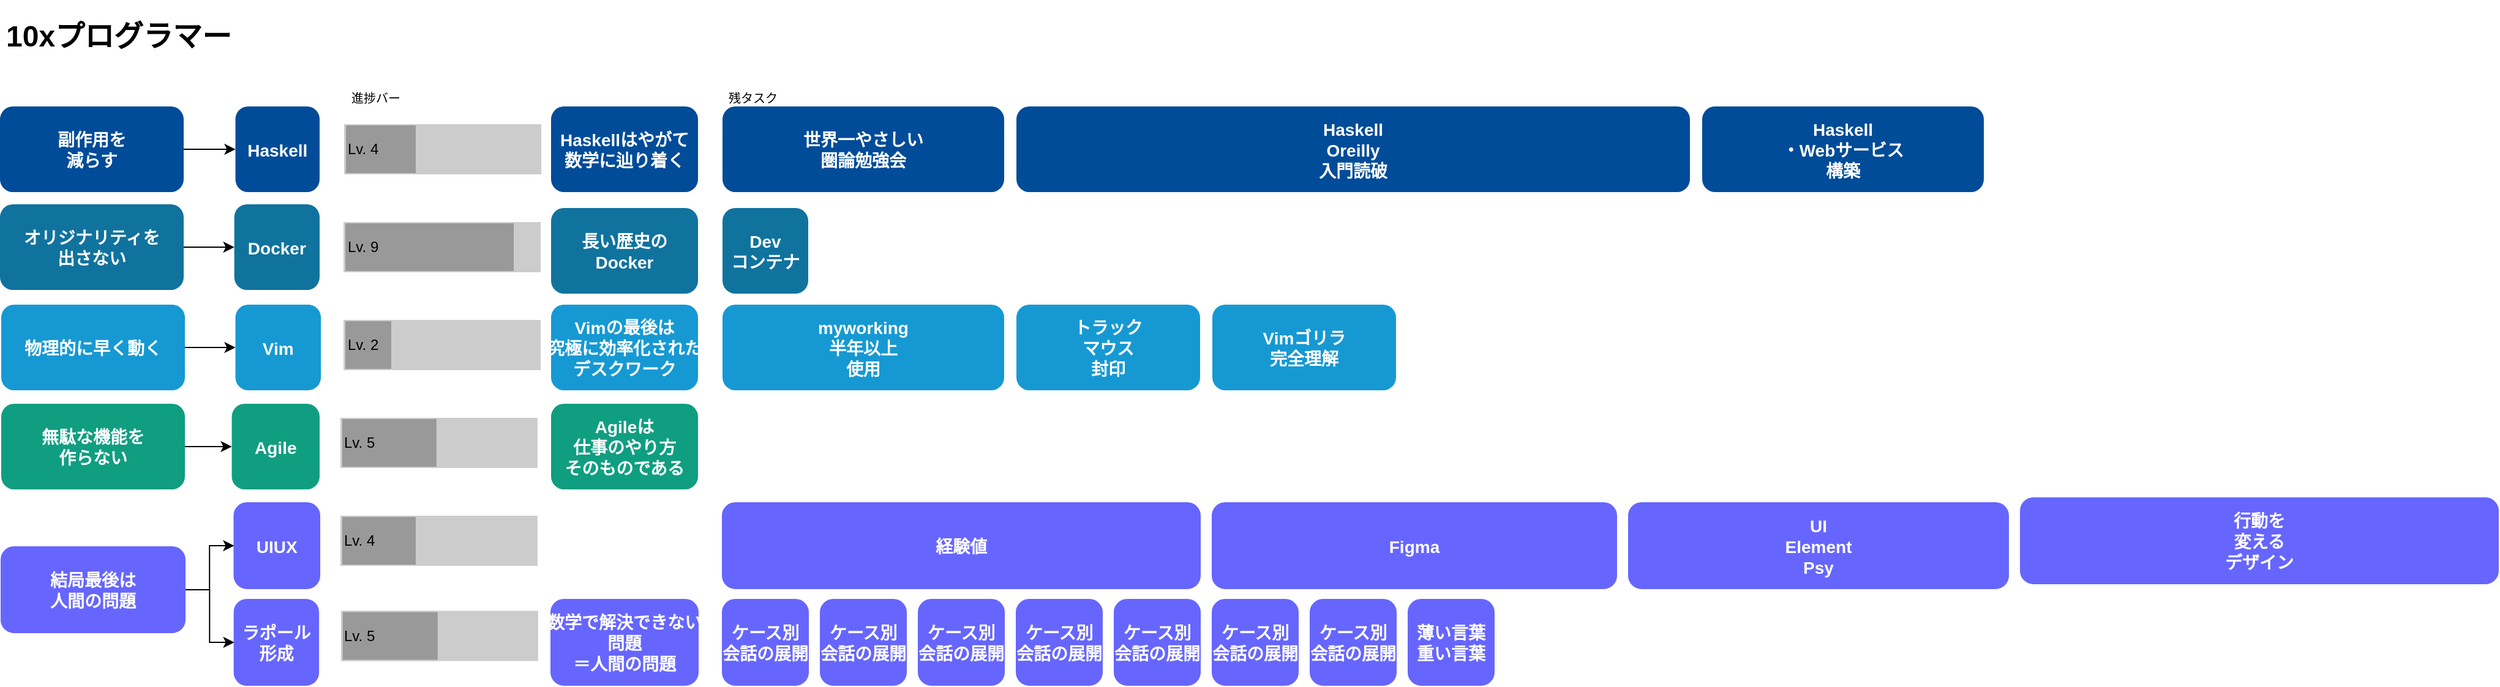 <mxfile version="23.0.2" type="github" pages="7">
  <diagram name="state" id="lc0XdFxbBfCPJv5JOVG3">
    <mxGraphModel dx="367" dy="640" grid="1" gridSize="10" guides="1" tooltips="1" connect="1" arrows="1" fold="1" page="1" pageScale="1" pageWidth="827" pageHeight="1169" math="0" shadow="0">
      <root>
        <mxCell id="0" />
        <mxCell id="1" parent="0" />
        <mxCell id="KdP75HX4KpQWsnjV_Gn1-7" value="Agile" style="rounded=1;fillColor=#109e81;strokeColor=none;shadow=0;gradientColor=none;fontStyle=1;fontColor=#FFFFFF;fontSize=14;" parent="1" vertex="1">
          <mxGeometry x="1069.28" y="360" width="71.72" height="70" as="geometry" />
        </mxCell>
        <mxCell id="KdP75HX4KpQWsnjV_Gn1-9" value="Vim" style="rounded=1;fillColor=#1699D3;strokeColor=none;shadow=0;gradientColor=none;fontStyle=1;fontColor=#FFFFFF;fontSize=14;" parent="1" vertex="1">
          <mxGeometry x="1072.25" y="279" width="69.79" height="70" as="geometry" />
        </mxCell>
        <mxCell id="KdP75HX4KpQWsnjV_Gn1-16" value="Haskell" style="rounded=1;fillColor=#004C99;strokeColor=none;shadow=0;gradientColor=none;fontStyle=1;fontColor=#FFFFFF;fontSize=14;" parent="1" vertex="1">
          <mxGeometry x="1072.25" y="117" width="68.75" height="70" as="geometry" />
        </mxCell>
        <mxCell id="KdP75HX4KpQWsnjV_Gn1-23" value="UIUX" style="rounded=1;fillColor=#6666FF;strokeColor=#6666FF;shadow=0;gradientColor=none;fontStyle=1;fontColor=#FFFFFF;fontSize=14;" parent="1" vertex="1">
          <mxGeometry x="1071.21" y="441" width="69.79" height="70" as="geometry" />
        </mxCell>
        <mxCell id="KdP75HX4KpQWsnjV_Gn1-25" value="ラポール&#xa;形成" style="rounded=1;fillColor=#6666FF;strokeColor=#6666FF;shadow=0;gradientColor=none;fontStyle=1;fontColor=#FFFFFF;fontSize=14;" parent="1" vertex="1">
          <mxGeometry x="1071.32" y="520" width="68.75" height="70" as="geometry" />
        </mxCell>
        <mxCell id="oj9QsQ3zu7cd3rdEB_5L-4" style="edgeStyle=orthogonalEdgeStyle;rounded=0;orthogonalLoop=1;jettySize=auto;html=1;entryX=0;entryY=0.5;entryDx=0;entryDy=0;" parent="1" source="0zhD8Vz5HRVrSgqt4NQ7-1" target="KdP75HX4KpQWsnjV_Gn1-7" edge="1">
          <mxGeometry relative="1" as="geometry" />
        </mxCell>
        <mxCell id="0zhD8Vz5HRVrSgqt4NQ7-1" value="無駄な機能を&#xa;作らない" style="rounded=1;fillColor=#109e81;strokeColor=none;shadow=0;gradientColor=none;fontStyle=1;fontColor=#FFFFFF;fontSize=14;" parent="1" vertex="1">
          <mxGeometry x="881" y="360" width="150" height="70" as="geometry" />
        </mxCell>
        <mxCell id="oj9QsQ3zu7cd3rdEB_5L-6" style="edgeStyle=orthogonalEdgeStyle;rounded=0;orthogonalLoop=1;jettySize=auto;html=1;" parent="1" source="0zhD8Vz5HRVrSgqt4NQ7-4" target="KdP75HX4KpQWsnjV_Gn1-16" edge="1">
          <mxGeometry relative="1" as="geometry">
            <mxPoint x="1064.54" y="157" as="targetPoint" />
          </mxGeometry>
        </mxCell>
        <mxCell id="0zhD8Vz5HRVrSgqt4NQ7-4" value="副作用を&#xa;減らす" style="rounded=1;fillColor=#004C99;strokeColor=none;shadow=0;gradientColor=none;fontStyle=1;fontColor=#FFFFFF;fontSize=14;" parent="1" vertex="1">
          <mxGeometry x="880" y="117" width="150" height="70" as="geometry" />
        </mxCell>
        <mxCell id="oj9QsQ3zu7cd3rdEB_5L-7" style="edgeStyle=orthogonalEdgeStyle;rounded=0;orthogonalLoop=1;jettySize=auto;html=1;entryX=0;entryY=0.5;entryDx=0;entryDy=0;" parent="1" source="0zhD8Vz5HRVrSgqt4NQ7-5" target="KdP75HX4KpQWsnjV_Gn1-9" edge="1">
          <mxGeometry relative="1" as="geometry" />
        </mxCell>
        <mxCell id="0zhD8Vz5HRVrSgqt4NQ7-5" value="物理的に早く動く" style="rounded=1;fillColor=#1699D3;strokeColor=none;shadow=0;gradientColor=none;fontStyle=1;fontColor=#FFFFFF;fontSize=14;" parent="1" vertex="1">
          <mxGeometry x="881" y="279" width="150" height="70" as="geometry" />
        </mxCell>
        <mxCell id="oj9QsQ3zu7cd3rdEB_5L-2" style="edgeStyle=orthogonalEdgeStyle;rounded=0;orthogonalLoop=1;jettySize=auto;html=1;" parent="1" source="0zhD8Vz5HRVrSgqt4NQ7-6" target="KdP75HX4KpQWsnjV_Gn1-23" edge="1">
          <mxGeometry relative="1" as="geometry" />
        </mxCell>
        <mxCell id="oj9QsQ3zu7cd3rdEB_5L-3" style="edgeStyle=orthogonalEdgeStyle;rounded=0;orthogonalLoop=1;jettySize=auto;html=1;" parent="1" source="0zhD8Vz5HRVrSgqt4NQ7-6" target="KdP75HX4KpQWsnjV_Gn1-25" edge="1">
          <mxGeometry relative="1" as="geometry" />
        </mxCell>
        <mxCell id="0zhD8Vz5HRVrSgqt4NQ7-6" value="結局最後は&#xa;人間の問題" style="rounded=1;fillColor=#6666FF;strokeColor=#6666FF;shadow=0;gradientColor=none;fontStyle=1;fontColor=#FFFFFF;fontSize=14;" parent="1" vertex="1">
          <mxGeometry x="881" y="477" width="150" height="70" as="geometry" />
        </mxCell>
        <mxCell id="9ewcho2KS6K_RmvRvXMN-1" value="" style="rounded=0;whiteSpace=wrap;html=1;strokeColor=#CCCCCC;fillColor=#CCCCCC;" parent="1" vertex="1">
          <mxGeometry x="1158.44" y="452" width="160" height="40" as="geometry" />
        </mxCell>
        <mxCell id="9ewcho2KS6K_RmvRvXMN-2" value="Lv. 4" style="rounded=0;whiteSpace=wrap;html=1;strokeColor=#CCCCCC;fillColor=#999999;align=left;" parent="1" vertex="1">
          <mxGeometry x="1158.96" y="452" width="61.04" height="40" as="geometry" />
        </mxCell>
        <mxCell id="9ewcho2KS6K_RmvRvXMN-3" value="" style="rounded=0;whiteSpace=wrap;html=1;strokeColor=#CCCCCC;fillColor=#CCCCCC;" parent="1" vertex="1">
          <mxGeometry x="1158.92" y="529.75" width="160" height="40" as="geometry" />
        </mxCell>
        <mxCell id="9ewcho2KS6K_RmvRvXMN-4" value="Lv. 5" style="rounded=0;whiteSpace=wrap;html=1;strokeColor=#CCCCCC;fillColor=#999999;align=left;" parent="1" vertex="1">
          <mxGeometry x="1159.44" y="529.75" width="78.48" height="40" as="geometry" />
        </mxCell>
        <mxCell id="9ewcho2KS6K_RmvRvXMN-5" value="" style="rounded=0;whiteSpace=wrap;html=1;strokeColor=#CCCCCC;fillColor=#CCCCCC;" parent="1" vertex="1">
          <mxGeometry x="1158.44" y="372" width="160" height="40" as="geometry" />
        </mxCell>
        <mxCell id="9ewcho2KS6K_RmvRvXMN-6" value="Lv. 5" style="rounded=0;whiteSpace=wrap;html=1;strokeColor=#CCCCCC;fillColor=#999999;align=left;" parent="1" vertex="1">
          <mxGeometry x="1158.96" y="372" width="77.96" height="40" as="geometry" />
        </mxCell>
        <mxCell id="9ewcho2KS6K_RmvRvXMN-7" value="" style="rounded=0;whiteSpace=wrap;html=1;strokeColor=#CCCCCC;fillColor=#CCCCCC;" parent="1" vertex="1">
          <mxGeometry x="1161" y="212" width="160" height="40" as="geometry" />
        </mxCell>
        <mxCell id="9ewcho2KS6K_RmvRvXMN-8" value="Lv. 9" style="rounded=0;whiteSpace=wrap;html=1;strokeColor=#CCCCCC;fillColor=#999999;align=left;" parent="1" vertex="1">
          <mxGeometry x="1161.52" y="212" width="138.48" height="40" as="geometry" />
        </mxCell>
        <mxCell id="9ewcho2KS6K_RmvRvXMN-9" value="" style="rounded=0;whiteSpace=wrap;html=1;strokeColor=#CCCCCC;fillColor=#CCCCCC;" parent="1" vertex="1">
          <mxGeometry x="1161.52" y="132" width="160" height="40" as="geometry" />
        </mxCell>
        <mxCell id="9ewcho2KS6K_RmvRvXMN-10" value="Lv. 4" style="rounded=0;whiteSpace=wrap;html=1;strokeColor=#CCCCCC;fillColor=#999999;align=left;" parent="1" vertex="1">
          <mxGeometry x="1162.04" y="132" width="57.96" height="40" as="geometry" />
        </mxCell>
        <mxCell id="9ewcho2KS6K_RmvRvXMN-11" value="" style="rounded=0;whiteSpace=wrap;html=1;strokeColor=#CCCCCC;fillColor=#CCCCCC;" parent="1" vertex="1">
          <mxGeometry x="1161" y="292" width="160" height="40" as="geometry" />
        </mxCell>
        <mxCell id="9ewcho2KS6K_RmvRvXMN-12" value="Lv. 2" style="rounded=0;whiteSpace=wrap;html=1;strokeColor=#CCCCCC;fillColor=#999999;align=left;" parent="1" vertex="1">
          <mxGeometry x="1161.52" y="292" width="38.48" height="40" as="geometry" />
        </mxCell>
        <mxCell id="gBXc2Ve5lYYaHQ5tpXYo-3" style="edgeStyle=orthogonalEdgeStyle;rounded=0;orthogonalLoop=1;jettySize=auto;html=1;entryX=0;entryY=0.5;entryDx=0;entryDy=0;" parent="1" source="gBXc2Ve5lYYaHQ5tpXYo-1" target="gBXc2Ve5lYYaHQ5tpXYo-2" edge="1">
          <mxGeometry relative="1" as="geometry" />
        </mxCell>
        <mxCell id="gBXc2Ve5lYYaHQ5tpXYo-1" value="オリジナリティを&#xa;出さない" style="rounded=1;fillColor=#10739E;strokeColor=none;shadow=0;gradientColor=none;fontStyle=1;fontColor=#FFFFFF;fontSize=14;" parent="1" vertex="1">
          <mxGeometry x="880" y="197" width="150" height="70" as="geometry" />
        </mxCell>
        <mxCell id="gBXc2Ve5lYYaHQ5tpXYo-2" value="Docker" style="rounded=1;fillColor=#10739E;strokeColor=none;shadow=0;gradientColor=none;fontStyle=1;fontColor=#FFFFFF;fontSize=14;" parent="1" vertex="1">
          <mxGeometry x="1071.32" y="197" width="69.68" height="70" as="geometry" />
        </mxCell>
        <mxCell id="thIG1wyLubGTXrxPa3Ao-1" value="&lt;h1&gt;10xプログラマー&lt;/h1&gt;" style="text;html=1;strokeColor=none;fillColor=none;spacing=5;spacingTop=-20;whiteSpace=wrap;overflow=hidden;rounded=0;shadow=0;" parent="1" vertex="1">
          <mxGeometry x="880" y="40" width="200" height="40" as="geometry" />
        </mxCell>
        <mxCell id="mjs3XZnm56XjurGKM9Tk-4" value="&lt;h1&gt;&lt;/h1&gt;&lt;span style=&quot;background-color: initial;&quot;&gt;&lt;div style=&quot;text-align: right;&quot;&gt;&lt;font size=&quot;1&quot;&gt;残タスク&lt;/font&gt;&lt;/div&gt;&lt;/span&gt;" style="text;html=1;strokeColor=none;fillColor=none;spacing=5;spacingTop=-20;whiteSpace=wrap;overflow=hidden;rounded=0;shadow=0;" parent="1" vertex="1">
          <mxGeometry x="1470" y="97" width="48.48" height="20" as="geometry" />
        </mxCell>
        <mxCell id="mjs3XZnm56XjurGKM9Tk-8" value="&lt;h1&gt;&lt;/h1&gt;&lt;span style=&quot;background-color: initial;&quot;&gt;&lt;div style=&quot;text-align: right;&quot;&gt;&lt;font size=&quot;1&quot;&gt;進捗バー&lt;/font&gt;&lt;/div&gt;&lt;/span&gt;" style="text;html=1;strokeColor=none;fillColor=none;spacing=5;spacingTop=-20;whiteSpace=wrap;overflow=hidden;rounded=0;shadow=0;" parent="1" vertex="1">
          <mxGeometry x="1162.04" y="97" width="48.48" height="20" as="geometry" />
        </mxCell>
        <mxCell id="e_t0Bietr3c_jB36frHB-2" value="Haskellはやがて&#xa;数学に辿り着く" style="rounded=1;fillColor=#004C99;strokeColor=none;shadow=0;gradientColor=none;fontStyle=1;fontColor=#FFFFFF;fontSize=14;" parent="1" vertex="1">
          <mxGeometry x="1330" y="117" width="120" height="70" as="geometry" />
        </mxCell>
        <mxCell id="e_t0Bietr3c_jB36frHB-3" value="Vimの最後は&#xa;究極に効率化された&#xa;デスクワーク" style="rounded=1;fillColor=#1699D3;strokeColor=none;shadow=0;gradientColor=none;fontStyle=1;fontColor=#FFFFFF;fontSize=14;" parent="1" vertex="1">
          <mxGeometry x="1330" y="279" width="120" height="70" as="geometry" />
        </mxCell>
        <mxCell id="e_t0Bietr3c_jB36frHB-4" value="Agileは&#xa;仕事のやり方&#xa;そのものである" style="rounded=1;fillColor=#109e81;strokeColor=none;shadow=0;gradientColor=none;fontStyle=1;fontColor=#FFFFFF;fontSize=14;" parent="1" vertex="1">
          <mxGeometry x="1330" y="360" width="120" height="70" as="geometry" />
        </mxCell>
        <mxCell id="e_t0Bietr3c_jB36frHB-5" value="長い歴史の&#xa;Docker" style="rounded=1;fillColor=#10739E;strokeColor=none;shadow=0;gradientColor=none;fontStyle=1;fontColor=#FFFFFF;fontSize=14;" parent="1" vertex="1">
          <mxGeometry x="1330" y="200" width="120" height="70" as="geometry" />
        </mxCell>
        <mxCell id="fy86XIWMFKpgeu0owvmS-1" value="数学で解決できない&#xa;問題&#xa;＝人間の問題" style="rounded=1;fillColor=#6666FF;strokeColor=#6666FF;shadow=0;gradientColor=none;fontStyle=1;fontColor=#FFFFFF;fontSize=14;" parent="1" vertex="1">
          <mxGeometry x="1330" y="520" width="120" height="70" as="geometry" />
        </mxCell>
        <mxCell id="nU4CDknDRYQ1V7SzBWqK-1" value="Haskell&#xa;Oreilly&#xa;入門読破" style="rounded=1;fillColor=#004C99;strokeColor=none;shadow=0;gradientColor=none;fontStyle=1;fontColor=#FFFFFF;fontSize=14;" parent="1" vertex="1">
          <mxGeometry x="1710" y="117" width="550" height="70" as="geometry" />
        </mxCell>
        <mxCell id="nU4CDknDRYQ1V7SzBWqK-2" value="Haskell&#xa;・Webサービス&#xa;構築" style="rounded=1;fillColor=#004C99;strokeColor=none;shadow=0;gradientColor=none;fontStyle=1;fontColor=#FFFFFF;fontSize=14;" parent="1" vertex="1">
          <mxGeometry x="2270" y="117" width="230" height="70" as="geometry" />
        </mxCell>
        <mxCell id="nU4CDknDRYQ1V7SzBWqK-3" value="Dev&#xa;コンテナ" style="rounded=1;fillColor=#10739E;strokeColor=none;shadow=0;gradientColor=none;fontStyle=1;fontColor=#FFFFFF;fontSize=14;" parent="1" vertex="1">
          <mxGeometry x="1470" y="200" width="70" height="70" as="geometry" />
        </mxCell>
        <mxCell id="nU4CDknDRYQ1V7SzBWqK-4" value="myworking&#xa;半年以上&#xa;使用" style="rounded=1;fillColor=#1699D3;strokeColor=none;shadow=0;gradientColor=none;fontStyle=1;fontColor=#FFFFFF;fontSize=14;" parent="1" vertex="1">
          <mxGeometry x="1470" y="279" width="230" height="70" as="geometry" />
        </mxCell>
        <mxCell id="nU4CDknDRYQ1V7SzBWqK-5" value="Vimゴリラ&#xa;完全理解" style="rounded=1;fillColor=#1699D3;strokeColor=none;shadow=0;gradientColor=none;fontStyle=1;fontColor=#FFFFFF;fontSize=14;" parent="1" vertex="1">
          <mxGeometry x="1870" y="279" width="150" height="70" as="geometry" />
        </mxCell>
        <mxCell id="nU4CDknDRYQ1V7SzBWqK-6" value="トラック&#xa;マウス&#xa;封印" style="rounded=1;fillColor=#1699D3;strokeColor=none;shadow=0;gradientColor=none;fontStyle=1;fontColor=#FFFFFF;fontSize=14;" parent="1" vertex="1">
          <mxGeometry x="1710" y="279" width="150" height="70" as="geometry" />
        </mxCell>
        <mxCell id="nU4CDknDRYQ1V7SzBWqK-7" value="行動を&#xa;変える&#xa;デザイン" style="rounded=1;fillColor=#6666FF;strokeColor=#6666FF;shadow=0;gradientColor=none;fontStyle=1;fontColor=#FFFFFF;fontSize=14;" parent="1" vertex="1">
          <mxGeometry x="2530" y="437" width="390" height="70" as="geometry" />
        </mxCell>
        <mxCell id="nU4CDknDRYQ1V7SzBWqK-9" value="ケース別&#xa;会話の展開" style="rounded=1;fillColor=#6666FF;strokeColor=#6666FF;shadow=0;gradientColor=none;fontStyle=1;fontColor=#FFFFFF;fontSize=14;" parent="1" vertex="1">
          <mxGeometry x="1470" y="520" width="70" height="70" as="geometry" />
        </mxCell>
        <mxCell id="nU4CDknDRYQ1V7SzBWqK-10" value="ケース別&#xa;会話の展開" style="rounded=1;fillColor=#6666FF;strokeColor=#6666FF;shadow=0;gradientColor=none;fontStyle=1;fontColor=#FFFFFF;fontSize=14;" parent="1" vertex="1">
          <mxGeometry x="1550" y="520" width="70" height="70" as="geometry" />
        </mxCell>
        <mxCell id="nU4CDknDRYQ1V7SzBWqK-11" value="ケース別&#xa;会話の展開" style="rounded=1;fillColor=#6666FF;strokeColor=#6666FF;shadow=0;gradientColor=none;fontStyle=1;fontColor=#FFFFFF;fontSize=14;" parent="1" vertex="1">
          <mxGeometry x="1630" y="520" width="70" height="70" as="geometry" />
        </mxCell>
        <mxCell id="nU4CDknDRYQ1V7SzBWqK-12" value="ケース別&#xa;会話の展開" style="rounded=1;fillColor=#6666FF;strokeColor=#6666FF;shadow=0;gradientColor=none;fontStyle=1;fontColor=#FFFFFF;fontSize=14;" parent="1" vertex="1">
          <mxGeometry x="1710" y="520" width="70" height="70" as="geometry" />
        </mxCell>
        <mxCell id="nU4CDknDRYQ1V7SzBWqK-13" value="ケース別&#xa;会話の展開" style="rounded=1;fillColor=#6666FF;strokeColor=#6666FF;shadow=0;gradientColor=none;fontStyle=1;fontColor=#FFFFFF;fontSize=14;" parent="1" vertex="1">
          <mxGeometry x="1790" y="520" width="70" height="70" as="geometry" />
        </mxCell>
        <mxCell id="nU4CDknDRYQ1V7SzBWqK-14" value="ケース別&#xa;会話の展開" style="rounded=1;fillColor=#6666FF;strokeColor=#6666FF;shadow=0;gradientColor=none;fontStyle=1;fontColor=#FFFFFF;fontSize=14;" parent="1" vertex="1">
          <mxGeometry x="1870" y="520" width="70" height="70" as="geometry" />
        </mxCell>
        <mxCell id="nU4CDknDRYQ1V7SzBWqK-15" value="ケース別&#xa;会話の展開" style="rounded=1;fillColor=#6666FF;strokeColor=#6666FF;shadow=0;gradientColor=none;fontStyle=1;fontColor=#FFFFFF;fontSize=14;" parent="1" vertex="1">
          <mxGeometry x="1950" y="520" width="70" height="70" as="geometry" />
        </mxCell>
        <mxCell id="gTbo-PKmi0BazbKfQB6u-1" value="Figma" style="rounded=1;fillColor=#6666FF;strokeColor=#6666FF;shadow=0;gradientColor=none;fontStyle=1;fontColor=#FFFFFF;fontSize=14;" parent="1" vertex="1">
          <mxGeometry x="1870" y="441" width="330" height="70" as="geometry" />
        </mxCell>
        <mxCell id="gTbo-PKmi0BazbKfQB6u-2" value="UI&#xa;Element&#xa;Psy" style="rounded=1;fillColor=#6666FF;strokeColor=#6666FF;shadow=0;gradientColor=none;fontStyle=1;fontColor=#FFFFFF;fontSize=14;" parent="1" vertex="1">
          <mxGeometry x="2210" y="441" width="310" height="70" as="geometry" />
        </mxCell>
        <mxCell id="gTbo-PKmi0BazbKfQB6u-3" value="世界一やさしい&#xa;圏論勉強会" style="rounded=1;fillColor=#004C99;strokeColor=none;shadow=0;gradientColor=none;fontStyle=1;fontColor=#FFFFFF;fontSize=14;" parent="1" vertex="1">
          <mxGeometry x="1470" y="117" width="230" height="70" as="geometry" />
        </mxCell>
        <mxCell id="PBimJM6hnjkgPSZzA26J-1" value="経験値" style="rounded=1;fillColor=#6666FF;strokeColor=#6666FF;shadow=0;gradientColor=none;fontStyle=1;fontColor=#FFFFFF;fontSize=14;" parent="1" vertex="1">
          <mxGeometry x="1470" y="441" width="390" height="70" as="geometry" />
        </mxCell>
        <mxCell id="QVxZH25WMLB67DkVGijq-1" value="薄い言葉&#xa;重い言葉" style="rounded=1;fillColor=#6666FF;strokeColor=#6666FF;shadow=0;gradientColor=none;fontStyle=1;fontColor=#FFFFFF;fontSize=14;" parent="1" vertex="1">
          <mxGeometry x="2030" y="520" width="70" height="70" as="geometry" />
        </mxCell>
      </root>
    </mxGraphModel>
  </diagram>
  <diagram id="oRNN-zSzG9cJebJDm6hJ" name="arrow">
    <mxGraphModel dx="1194" dy="640" grid="1" gridSize="10" guides="1" tooltips="1" connect="1" arrows="1" fold="1" page="1" pageScale="1" pageWidth="827" pageHeight="1169" math="0" shadow="0">
      <root>
        <mxCell id="0" />
        <mxCell id="1" parent="0" />
        <mxCell id="EtvrNQNIiaBIp_oZrtTh-1" value="状態：素人" style="swimlane;whiteSpace=wrap;html=1;" parent="1" vertex="1">
          <mxGeometry x="40" y="40" width="330" height="280" as="geometry" />
        </mxCell>
        <mxCell id="EtvrNQNIiaBIp_oZrtTh-2" value="Docker" style="rounded=1;fillColor=#10739E;strokeColor=none;shadow=0;gradientColor=none;fontStyle=1;fontColor=#FFFFFF;fontSize=14;" parent="EtvrNQNIiaBIp_oZrtTh-1" vertex="1">
          <mxGeometry x="10.0" y="40" width="69.68" height="70" as="geometry" />
        </mxCell>
        <mxCell id="EtvrNQNIiaBIp_oZrtTh-3" value="Vim" style="rounded=1;fillColor=#1699D3;strokeColor=none;shadow=0;gradientColor=none;fontStyle=1;fontColor=#FFFFFF;fontSize=14;" parent="EtvrNQNIiaBIp_oZrtTh-1" vertex="1">
          <mxGeometry x="120.0" y="60" width="69.79" height="70" as="geometry" />
        </mxCell>
        <mxCell id="EtvrNQNIiaBIp_oZrtTh-4" value="Haskell" style="rounded=1;fillColor=#004C99;strokeColor=none;shadow=0;gradientColor=none;fontStyle=1;fontColor=#FFFFFF;fontSize=14;" parent="EtvrNQNIiaBIp_oZrtTh-1" vertex="1">
          <mxGeometry x="31.36" y="150" width="68.75" height="70" as="geometry" />
        </mxCell>
        <mxCell id="EtvrNQNIiaBIp_oZrtTh-5" value="Agile" style="rounded=1;fillColor=#109e81;strokeColor=none;shadow=0;gradientColor=none;fontStyle=1;fontColor=#FFFFFF;fontSize=14;" parent="EtvrNQNIiaBIp_oZrtTh-1" vertex="1">
          <mxGeometry x="150" y="160" width="71.72" height="70" as="geometry" />
        </mxCell>
        <mxCell id="EtvrNQNIiaBIp_oZrtTh-6" value="UIUX" style="rounded=1;fillColor=#6666FF;strokeColor=#6666FF;shadow=0;gradientColor=none;fontStyle=1;fontColor=#FFFFFF;fontSize=14;" parent="EtvrNQNIiaBIp_oZrtTh-1" vertex="1">
          <mxGeometry x="240" y="170" width="69.79" height="70" as="geometry" />
        </mxCell>
        <mxCell id="EtvrNQNIiaBIp_oZrtTh-7" value="ラポール&#xa;形成" style="rounded=1;fillColor=#6666FF;strokeColor=#6666FF;shadow=0;gradientColor=none;fontStyle=1;fontColor=#FFFFFF;fontSize=14;" parent="EtvrNQNIiaBIp_oZrtTh-1" vertex="1">
          <mxGeometry x="230" y="60" width="68.75" height="70" as="geometry" />
        </mxCell>
        <mxCell id="EtvrNQNIiaBIp_oZrtTh-9" value="状態：素人" style="swimlane;whiteSpace=wrap;html=1;" parent="1" vertex="1">
          <mxGeometry x="40" y="440" width="330" height="280" as="geometry" />
        </mxCell>
        <mxCell id="EtvrNQNIiaBIp_oZrtTh-10" value="Docker" style="rounded=1;fillColor=#10739E;strokeColor=none;shadow=0;gradientColor=none;fontStyle=1;fontColor=#FFFFFF;fontSize=14;" parent="EtvrNQNIiaBIp_oZrtTh-9" vertex="1">
          <mxGeometry x="40.0" y="40" width="69.68" height="70" as="geometry" />
        </mxCell>
        <mxCell id="EtvrNQNIiaBIp_oZrtTh-13" value="圏" style="swimlane;whiteSpace=wrap;html=1;" parent="EtvrNQNIiaBIp_oZrtTh-9" vertex="1">
          <mxGeometry x="200" y="160" width="105" height="110" as="geometry" />
        </mxCell>
        <mxCell id="EtvrNQNIiaBIp_oZrtTh-14" value="ラポール&#xa;形成" style="rounded=1;fillColor=#6666FF;strokeColor=#6666FF;shadow=0;gradientColor=none;fontStyle=1;fontColor=#FFFFFF;fontSize=14;" parent="EtvrNQNIiaBIp_oZrtTh-13" vertex="1">
          <mxGeometry x="18.12" y="30" width="68.75" height="70" as="geometry" />
        </mxCell>
        <mxCell id="EtvrNQNIiaBIp_oZrtTh-15" value="圏" style="swimlane;whiteSpace=wrap;html=1;" parent="EtvrNQNIiaBIp_oZrtTh-9" vertex="1">
          <mxGeometry x="30" y="160" width="105" height="110" as="geometry" />
        </mxCell>
        <mxCell id="EtvrNQNIiaBIp_oZrtTh-16" value="Vim" style="rounded=1;fillColor=#1699D3;strokeColor=none;shadow=0;gradientColor=none;fontStyle=1;fontColor=#FFFFFF;fontSize=14;" parent="EtvrNQNIiaBIp_oZrtTh-15" vertex="1">
          <mxGeometry x="17.08" y="30" width="69.79" height="70" as="geometry" />
        </mxCell>
        <mxCell id="EtvrNQNIiaBIp_oZrtTh-17" value="UIUX" style="rounded=1;fillColor=#6666FF;strokeColor=#6666FF;shadow=0;gradientColor=none;fontStyle=1;fontColor=#FFFFFF;fontSize=14;" parent="EtvrNQNIiaBIp_oZrtTh-9" vertex="1">
          <mxGeometry x="130.0" y="75" width="69.79" height="70" as="geometry" />
        </mxCell>
        <mxCell id="EtvrNQNIiaBIp_oZrtTh-11" value="圏論" style="rounded=1;fillColor=#004C99;strokeColor=none;shadow=0;gradientColor=none;fontStyle=1;fontColor=#FFFFFF;fontSize=14;" parent="EtvrNQNIiaBIp_oZrtTh-9" vertex="1">
          <mxGeometry x="210" y="40" width="68.75" height="70" as="geometry" />
        </mxCell>
        <mxCell id="EtvrNQNIiaBIp_oZrtTh-12" value="Agile" style="rounded=1;fillColor=#109e81;strokeColor=none;shadow=0;gradientColor=none;fontStyle=1;fontColor=#FFFFFF;fontSize=14;" parent="EtvrNQNIiaBIp_oZrtTh-9" vertex="1">
          <mxGeometry x="10" y="75" width="71.72" height="70" as="geometry" />
        </mxCell>
        <mxCell id="EtvrNQNIiaBIp_oZrtTh-19" value="状態：圏論" style="swimlane;whiteSpace=wrap;html=1;" parent="1" vertex="1">
          <mxGeometry x="40" y="820" width="320" height="280" as="geometry" />
        </mxCell>
        <mxCell id="EtvrNQNIiaBIp_oZrtTh-20" value="射" style="swimlane;whiteSpace=wrap;html=1;" parent="EtvrNQNIiaBIp_oZrtTh-19" vertex="1">
          <mxGeometry x="200" y="40" width="105" height="110" as="geometry" />
        </mxCell>
        <mxCell id="EtvrNQNIiaBIp_oZrtTh-21" value="" style="endArrow=classic;html=1;rounded=0;fillColor=#6666FF;shape=flexArrow;width=3;endSize=7.17;endWidth=6;strokeColor=none;" parent="EtvrNQNIiaBIp_oZrtTh-20" edge="1">
          <mxGeometry relative="1" as="geometry">
            <mxPoint x="2.5" y="64.5" as="sourcePoint" />
            <mxPoint x="102.5" y="64.5" as="targetPoint" />
          </mxGeometry>
        </mxCell>
        <mxCell id="EtvrNQNIiaBIp_oZrtTh-22" value="ラポール形成" style="edgeLabel;resizable=0;html=1;align=center;verticalAlign=middle;" parent="EtvrNQNIiaBIp_oZrtTh-21" connectable="0" vertex="1">
          <mxGeometry relative="1" as="geometry" />
        </mxCell>
        <mxCell id="EtvrNQNIiaBIp_oZrtTh-23" value="射" style="swimlane;whiteSpace=wrap;html=1;" parent="EtvrNQNIiaBIp_oZrtTh-19" vertex="1">
          <mxGeometry x="30" y="40" width="105" height="110" as="geometry" />
        </mxCell>
        <mxCell id="EtvrNQNIiaBIp_oZrtTh-24" value="" style="endArrow=classic;html=1;rounded=0;fillColor=#1699D3;shape=flexArrow;width=3;endSize=7.17;endWidth=6;strokeColor=none;" parent="EtvrNQNIiaBIp_oZrtTh-23" edge="1">
          <mxGeometry relative="1" as="geometry">
            <mxPoint x="2.5" y="64.5" as="sourcePoint" />
            <mxPoint x="102.5" y="64.5" as="targetPoint" />
          </mxGeometry>
        </mxCell>
        <mxCell id="EtvrNQNIiaBIp_oZrtTh-25" value="Vim" style="edgeLabel;resizable=0;html=1;align=center;verticalAlign=middle;" parent="EtvrNQNIiaBIp_oZrtTh-24" connectable="0" vertex="1">
          <mxGeometry relative="1" as="geometry" />
        </mxCell>
        <mxCell id="EtvrNQNIiaBIp_oZrtTh-28" value="射" style="swimlane;whiteSpace=wrap;html=1;" parent="EtvrNQNIiaBIp_oZrtTh-19" vertex="1">
          <mxGeometry x="160.28" y="160" width="105" height="110" as="geometry" />
        </mxCell>
        <mxCell id="EtvrNQNIiaBIp_oZrtTh-29" value="" style="endArrow=classic;html=1;rounded=0;fillColor=#109E81;shape=flexArrow;width=3;endSize=7.17;endWidth=6;strokeColor=none;" parent="EtvrNQNIiaBIp_oZrtTh-28" edge="1">
          <mxGeometry relative="1" as="geometry">
            <mxPoint x="2.5" y="64.5" as="sourcePoint" />
            <mxPoint x="102.5" y="64.5" as="targetPoint" />
          </mxGeometry>
        </mxCell>
        <mxCell id="EtvrNQNIiaBIp_oZrtTh-30" value="Agile" style="edgeLabel;resizable=0;html=1;align=center;verticalAlign=middle;" parent="EtvrNQNIiaBIp_oZrtTh-29" connectable="0" vertex="1">
          <mxGeometry relative="1" as="geometry" />
        </mxCell>
        <mxCell id="EtvrNQNIiaBIp_oZrtTh-26" value="" style="endArrow=classic;html=1;rounded=0;fillColor=#004C99;shape=flexArrow;width=3;endSize=7.17;endWidth=6;strokeColor=none;exitX=1;exitY=0.5;exitDx=0;exitDy=0;entryX=0;entryY=0.5;entryDx=0;entryDy=0;" parent="EtvrNQNIiaBIp_oZrtTh-19" edge="1">
          <mxGeometry relative="1" as="geometry">
            <mxPoint x="25" y="214.5" as="sourcePoint" />
            <mxPoint x="135" y="214.5" as="targetPoint" />
          </mxGeometry>
        </mxCell>
        <mxCell id="EtvrNQNIiaBIp_oZrtTh-27" value="圏論" style="edgeLabel;resizable=0;html=1;align=center;verticalAlign=middle;" parent="EtvrNQNIiaBIp_oZrtTh-26" connectable="0" vertex="1">
          <mxGeometry relative="1" as="geometry" />
        </mxCell>
        <mxCell id="EtvrNQNIiaBIp_oZrtTh-31" value="" style="endArrow=classic;html=1;rounded=0;fillColor=#004C99;shape=flexArrow;width=3;endSize=7.17;endWidth=6;strokeColor=none;exitX=0.5;exitY=1;exitDx=0;exitDy=0;entryX=0.5;entryY=0;entryDx=0;entryDy=0;" parent="1" source="EtvrNQNIiaBIp_oZrtTh-13" target="EtvrNQNIiaBIp_oZrtTh-20" edge="1">
          <mxGeometry relative="1" as="geometry">
            <mxPoint x="919" y="580" as="sourcePoint" />
            <mxPoint x="1020" y="575" as="targetPoint" />
          </mxGeometry>
        </mxCell>
        <mxCell id="EtvrNQNIiaBIp_oZrtTh-32" value="圏論" style="edgeLabel;resizable=0;html=1;align=center;verticalAlign=middle;" parent="EtvrNQNIiaBIp_oZrtTh-31" connectable="0" vertex="1">
          <mxGeometry relative="1" as="geometry" />
        </mxCell>
        <mxCell id="EtvrNQNIiaBIp_oZrtTh-33" value="" style="endArrow=classic;html=1;rounded=0;fillColor=#004C99;shape=flexArrow;width=3;endSize=7.17;endWidth=6;strokeColor=none;exitX=0.5;exitY=1;exitDx=0;exitDy=0;" parent="1" source="EtvrNQNIiaBIp_oZrtTh-15" target="EtvrNQNIiaBIp_oZrtTh-23" edge="1">
          <mxGeometry relative="1" as="geometry">
            <mxPoint x="740" y="454.47" as="sourcePoint" />
            <mxPoint x="830" y="450" as="targetPoint" />
          </mxGeometry>
        </mxCell>
        <mxCell id="EtvrNQNIiaBIp_oZrtTh-34" value="圏論" style="edgeLabel;resizable=0;html=1;align=center;verticalAlign=middle;" parent="EtvrNQNIiaBIp_oZrtTh-33" connectable="0" vertex="1">
          <mxGeometry relative="1" as="geometry" />
        </mxCell>
        <mxCell id="EtvrNQNIiaBIp_oZrtTh-35" value="状態：圏論による独自理論の構築" style="swimlane;whiteSpace=wrap;html=1;" parent="1" vertex="1">
          <mxGeometry x="380" y="40" width="590" height="280" as="geometry" />
        </mxCell>
        <mxCell id="EtvrNQNIiaBIp_oZrtTh-36" value="" style="endArrow=classic;html=1;rounded=0;fillColor=#004C99;shape=flexArrow;width=3;endSize=7.17;endWidth=6;strokeColor=none;exitX=1;exitY=0.5;exitDx=0;exitDy=0;entryX=0;entryY=0.5;entryDx=0;entryDy=0;" parent="EtvrNQNIiaBIp_oZrtTh-35" source="EtvrNQNIiaBIp_oZrtTh-43" target="EtvrNQNIiaBIp_oZrtTh-44" edge="1">
          <mxGeometry relative="1" as="geometry">
            <mxPoint x="68.0" y="159.58" as="sourcePoint" />
            <mxPoint x="130" y="160" as="targetPoint" />
          </mxGeometry>
        </mxCell>
        <mxCell id="EtvrNQNIiaBIp_oZrtTh-37" value="圏論" style="edgeLabel;resizable=0;html=1;align=center;verticalAlign=middle;" parent="EtvrNQNIiaBIp_oZrtTh-36" connectable="0" vertex="1">
          <mxGeometry relative="1" as="geometry" />
        </mxCell>
        <mxCell id="EtvrNQNIiaBIp_oZrtTh-38" value="" style="endArrow=classic;html=1;rounded=0;fillColor=#1699D3;shape=flexArrow;width=3;endSize=7.17;endWidth=6;strokeColor=none;exitX=1;exitY=0.5;exitDx=0;exitDy=0;" parent="EtvrNQNIiaBIp_oZrtTh-35" edge="1">
          <mxGeometry relative="1" as="geometry">
            <mxPoint x="62.0" y="80" as="sourcePoint" />
            <mxPoint x="120" y="80" as="targetPoint" />
          </mxGeometry>
        </mxCell>
        <mxCell id="EtvrNQNIiaBIp_oZrtTh-39" value="Vim" style="edgeLabel;resizable=0;html=1;align=center;verticalAlign=middle;" parent="EtvrNQNIiaBIp_oZrtTh-38" connectable="0" vertex="1">
          <mxGeometry relative="1" as="geometry" />
        </mxCell>
        <mxCell id="EtvrNQNIiaBIp_oZrtTh-40" value="" style="endArrow=classic;html=1;rounded=0;fillColor=#6666FF;shape=flexArrow;width=3;endSize=7.17;endWidth=6;strokeColor=none;" parent="EtvrNQNIiaBIp_oZrtTh-35" edge="1">
          <mxGeometry relative="1" as="geometry">
            <mxPoint x="120" y="80" as="sourcePoint" />
            <mxPoint x="220" y="80" as="targetPoint" />
          </mxGeometry>
        </mxCell>
        <mxCell id="EtvrNQNIiaBIp_oZrtTh-41" value="ラポール形成" style="edgeLabel;resizable=0;html=1;align=center;verticalAlign=middle;" parent="EtvrNQNIiaBIp_oZrtTh-40" connectable="0" vertex="1">
          <mxGeometry relative="1" as="geometry" />
        </mxCell>
        <mxCell id="EtvrNQNIiaBIp_oZrtTh-42" value="&lt;font style=&quot;font-size: 14px;&quot;&gt;何もない&lt;br&gt;&lt;/font&gt;" style="text;html=1;strokeColor=none;fillColor=none;align=center;verticalAlign=middle;whiteSpace=wrap;rounded=0;" parent="EtvrNQNIiaBIp_oZrtTh-35" vertex="1">
          <mxGeometry x="10" y="60" width="40" height="40" as="geometry" />
        </mxCell>
        <mxCell id="EtvrNQNIiaBIp_oZrtTh-43" value="&lt;font style=&quot;&quot;&gt;&lt;font style=&quot;font-size: 12px;&quot;&gt;カオス&lt;/font&gt;&lt;br&gt;&lt;/font&gt;" style="text;html=1;strokeColor=none;fillColor=none;align=center;verticalAlign=middle;whiteSpace=wrap;rounded=0;" parent="EtvrNQNIiaBIp_oZrtTh-35" vertex="1">
          <mxGeometry x="10" y="140" width="40" height="40" as="geometry" />
        </mxCell>
        <mxCell id="EtvrNQNIiaBIp_oZrtTh-44" value="プロジェクト計画の確立" style="swimlane;whiteSpace=wrap;html=1;" parent="EtvrNQNIiaBIp_oZrtTh-35" vertex="1">
          <mxGeometry x="130" y="110" width="440" height="100" as="geometry" />
        </mxCell>
        <mxCell id="EtvrNQNIiaBIp_oZrtTh-45" value="" style="endArrow=classic;html=1;rounded=0;fillColor=#6666FF;shape=flexArrow;width=3;endSize=7.17;endWidth=6;strokeColor=none;" parent="EtvrNQNIiaBIp_oZrtTh-44" edge="1">
          <mxGeometry relative="1" as="geometry">
            <mxPoint x="60" y="60" as="sourcePoint" />
            <mxPoint x="160" y="60" as="targetPoint" />
          </mxGeometry>
        </mxCell>
        <mxCell id="EtvrNQNIiaBIp_oZrtTh-46" value="ラポール形成" style="edgeLabel;resizable=0;html=1;align=center;verticalAlign=middle;" parent="EtvrNQNIiaBIp_oZrtTh-45" connectable="0" vertex="1">
          <mxGeometry relative="1" as="geometry" />
        </mxCell>
        <mxCell id="EtvrNQNIiaBIp_oZrtTh-47" value="" style="endArrow=classic;html=1;rounded=0;fillColor=#109E81;shape=flexArrow;width=3;endSize=7.17;endWidth=6;strokeColor=none;" parent="EtvrNQNIiaBIp_oZrtTh-44" edge="1">
          <mxGeometry relative="1" as="geometry">
            <mxPoint x="160" y="60" as="sourcePoint" />
            <mxPoint x="260" y="60" as="targetPoint" />
          </mxGeometry>
        </mxCell>
        <mxCell id="EtvrNQNIiaBIp_oZrtTh-48" value="Agile" style="edgeLabel;resizable=0;html=1;align=center;verticalAlign=middle;" parent="EtvrNQNIiaBIp_oZrtTh-47" connectable="0" vertex="1">
          <mxGeometry relative="1" as="geometry" />
        </mxCell>
        <mxCell id="EtvrNQNIiaBIp_oZrtTh-49" value="&lt;font style=&quot;&quot;&gt;&lt;font style=&quot;font-size: 12px;&quot;&gt;要件&lt;br&gt;&lt;/font&gt;整理&lt;br&gt;&lt;/font&gt;" style="text;html=1;strokeColor=none;fillColor=none;align=center;verticalAlign=middle;whiteSpace=wrap;rounded=0;" parent="EtvrNQNIiaBIp_oZrtTh-44" vertex="1">
          <mxGeometry x="260" y="40" width="40" height="40" as="geometry" />
        </mxCell>
      </root>
    </mxGraphModel>
  </diagram>
  <diagram name="2024year" id="uiUMKeZ0txUB_UNjZnf_">
    <mxGraphModel dx="367" dy="640" grid="1" gridSize="10" guides="1" tooltips="1" connect="1" arrows="1" fold="1" page="1" pageScale="1" pageWidth="827" pageHeight="1169" math="0" shadow="0">
      <root>
        <mxCell id="Bh7SMV7lsvvrdX1vqtc6-0" />
        <mxCell id="Bh7SMV7lsvvrdX1vqtc6-1" parent="Bh7SMV7lsvvrdX1vqtc6-0" />
        <mxCell id="Bh7SMV7lsvvrdX1vqtc6-5" value="1月" style="html=1;shadow=0;dashed=0;align=center;verticalAlign=middle;shape=mxgraph.arrows2.arrow;dy=0;dx=10;notch=10;" parent="Bh7SMV7lsvvrdX1vqtc6-1" vertex="1">
          <mxGeometry x="914.11" y="108" width="331" height="70" as="geometry" />
        </mxCell>
        <mxCell id="Bh7SMV7lsvvrdX1vqtc6-13" value="2月" style="html=1;shadow=0;dashed=0;align=center;verticalAlign=middle;shape=mxgraph.arrows2.arrow;dy=0;dx=10;notch=10;" parent="Bh7SMV7lsvvrdX1vqtc6-1" vertex="1">
          <mxGeometry x="1234.11" y="108" width="331" height="70" as="geometry" />
        </mxCell>
        <mxCell id="Bh7SMV7lsvvrdX1vqtc6-14" value="3月" style="html=1;shadow=0;dashed=0;align=center;verticalAlign=middle;shape=mxgraph.arrows2.arrow;dy=0;dx=10;notch=10;" parent="Bh7SMV7lsvvrdX1vqtc6-1" vertex="1">
          <mxGeometry x="1554.11" y="108" width="331" height="70" as="geometry" />
        </mxCell>
        <mxCell id="Bh7SMV7lsvvrdX1vqtc6-15" value="4月" style="html=1;shadow=0;dashed=0;align=center;verticalAlign=middle;shape=mxgraph.arrows2.arrow;dy=0;dx=10;notch=10;" parent="Bh7SMV7lsvvrdX1vqtc6-1" vertex="1">
          <mxGeometry x="1874.11" y="108" width="331" height="70" as="geometry" />
        </mxCell>
        <mxCell id="Bh7SMV7lsvvrdX1vqtc6-37" value="&lt;h1&gt;年間目標：F（7割の完成度）→（9割の完成度）：圏論 * 心理学 * Vim&lt;/h1&gt;" style="text;html=1;strokeColor=none;fillColor=none;spacing=5;spacingTop=-20;whiteSpace=wrap;overflow=hidden;rounded=0;shadow=0;" parent="Bh7SMV7lsvvrdX1vqtc6-1" vertex="1">
          <mxGeometry x="893.11" y="40" width="920" height="40" as="geometry" />
        </mxCell>
        <mxCell id="Ru7E1SiRD02BdjEPUVSw-0" value="5月" style="html=1;shadow=0;dashed=0;align=center;verticalAlign=middle;shape=mxgraph.arrows2.arrow;dy=0;dx=10;notch=10;" parent="Bh7SMV7lsvvrdX1vqtc6-1" vertex="1">
          <mxGeometry x="2193.11" y="108" width="331" height="70" as="geometry" />
        </mxCell>
        <mxCell id="Ru7E1SiRD02BdjEPUVSw-1" value="6月" style="html=1;shadow=0;dashed=0;align=center;verticalAlign=middle;shape=mxgraph.arrows2.arrow;dy=0;dx=10;notch=10;" parent="Bh7SMV7lsvvrdX1vqtc6-1" vertex="1">
          <mxGeometry x="2513.11" y="108" width="331" height="70" as="geometry" />
        </mxCell>
        <mxCell id="Ru7E1SiRD02BdjEPUVSw-2" value="7月" style="html=1;shadow=0;dashed=0;align=center;verticalAlign=middle;shape=mxgraph.arrows2.arrow;dy=0;dx=10;notch=10;" parent="Bh7SMV7lsvvrdX1vqtc6-1" vertex="1">
          <mxGeometry x="2833.11" y="108" width="331" height="70" as="geometry" />
        </mxCell>
        <mxCell id="Ru7E1SiRD02BdjEPUVSw-3" value="8月" style="html=1;shadow=0;dashed=0;align=center;verticalAlign=middle;shape=mxgraph.arrows2.arrow;dy=0;dx=10;notch=10;" parent="Bh7SMV7lsvvrdX1vqtc6-1" vertex="1">
          <mxGeometry x="3153.11" y="108" width="331" height="70" as="geometry" />
        </mxCell>
        <mxCell id="Ru7E1SiRD02BdjEPUVSw-4" value="9月" style="html=1;shadow=0;dashed=0;align=center;verticalAlign=middle;shape=mxgraph.arrows2.arrow;dy=0;dx=10;notch=10;" parent="Bh7SMV7lsvvrdX1vqtc6-1" vertex="1">
          <mxGeometry x="3473.11" y="108" width="331" height="70" as="geometry" />
        </mxCell>
        <mxCell id="Ru7E1SiRD02BdjEPUVSw-5" value="10月" style="html=1;shadow=0;dashed=0;align=center;verticalAlign=middle;shape=mxgraph.arrows2.arrow;dy=0;dx=10;notch=10;" parent="Bh7SMV7lsvvrdX1vqtc6-1" vertex="1">
          <mxGeometry x="3793.11" y="108" width="331" height="70" as="geometry" />
        </mxCell>
        <mxCell id="Ru7E1SiRD02BdjEPUVSw-6" value="11月" style="html=1;shadow=0;dashed=0;align=center;verticalAlign=middle;shape=mxgraph.arrows2.arrow;dy=0;dx=10;notch=10;" parent="Bh7SMV7lsvvrdX1vqtc6-1" vertex="1">
          <mxGeometry x="4113.11" y="108" width="331" height="70" as="geometry" />
        </mxCell>
        <mxCell id="Ru7E1SiRD02BdjEPUVSw-7" value="12月" style="html=1;shadow=0;dashed=0;align=center;verticalAlign=middle;shape=mxgraph.arrows2.arrow;dy=0;dx=10;notch=10;" parent="Bh7SMV7lsvvrdX1vqtc6-1" vertex="1">
          <mxGeometry x="4432.11" y="108" width="331" height="70" as="geometry" />
        </mxCell>
        <mxCell id="Nnz3KufJM8YvIq1ucivo-0" value="myworking&#xa;思考0で使える" style="rounded=1;fillColor=#1699D3;strokeColor=none;shadow=0;gradientColor=none;fontStyle=1;fontColor=#FFFFFF;fontSize=14;" parent="Bh7SMV7lsvvrdX1vqtc6-1" vertex="1">
          <mxGeometry x="920" y="350" width="230" height="70" as="geometry" />
        </mxCell>
        <mxCell id="qe8sTHdyQwKMezYS5cEN-0" value="Hask圏の理解&#xa;または、わからない点を洗い出す" style="rounded=1;fillColor=#004C99;strokeColor=none;shadow=0;gradientColor=none;fontStyle=1;fontColor=#FFFFFF;fontSize=14;" parent="Bh7SMV7lsvvrdX1vqtc6-1" vertex="1">
          <mxGeometry x="1880.0" y="188" width="310" height="70" as="geometry" />
        </mxCell>
        <mxCell id="jRalXt3Lo8aVCcbiEd2y-0" value="Monado" style="rounded=1;fillColor=#004C99;strokeColor=none;shadow=0;gradientColor=none;fontStyle=1;fontColor=#FFFFFF;fontSize=14;" parent="Bh7SMV7lsvvrdX1vqtc6-1" vertex="1">
          <mxGeometry x="919.22" y="188" width="70.78" height="70" as="geometry" />
        </mxCell>
        <mxCell id="qoBEbC7VUqetlN-z6JW1-0" value="Agile" style="rounded=1;fillColor=#109e81;strokeColor=none;shadow=0;gradientColor=none;fontStyle=1;fontColor=#FFFFFF;fontSize=14;" parent="Bh7SMV7lsvvrdX1vqtc6-1" vertex="1">
          <mxGeometry x="840.11" y="431" width="71.72" height="70" as="geometry" />
        </mxCell>
        <mxCell id="qoBEbC7VUqetlN-z6JW1-3" value="UIUX" style="rounded=1;fillColor=#6666FF;strokeColor=#6666FF;shadow=0;gradientColor=none;fontStyle=1;fontColor=#FFFFFF;fontSize=14;" parent="Bh7SMV7lsvvrdX1vqtc6-1" vertex="1">
          <mxGeometry x="837.52" y="590" width="69.79" height="70" as="geometry" />
        </mxCell>
        <mxCell id="qoBEbC7VUqetlN-z6JW1-4" value="ラポール&#xa;形成" style="rounded=1;fillColor=#6666FF;strokeColor=#6666FF;shadow=0;gradientColor=none;fontStyle=1;fontColor=#FFFFFF;fontSize=14;" parent="Bh7SMV7lsvvrdX1vqtc6-1" vertex="1">
          <mxGeometry x="840.11" y="510" width="68.75" height="70" as="geometry" />
        </mxCell>
        <mxCell id="qoBEbC7VUqetlN-z6JW1-5" value="Docker" style="rounded=1;fillColor=#10739E;strokeColor=none;shadow=0;gradientColor=none;fontStyle=1;fontColor=#FFFFFF;fontSize=14;" parent="Bh7SMV7lsvvrdX1vqtc6-1" vertex="1">
          <mxGeometry x="840.11" y="268" width="69.68" height="70" as="geometry" />
        </mxCell>
        <mxCell id="i2unB3EMkpE1uEA1lS_7-0" value="Vim" style="rounded=1;fillColor=#1699D3;strokeColor=none;shadow=0;gradientColor=none;fontStyle=1;fontColor=#FFFFFF;fontSize=14;" parent="Bh7SMV7lsvvrdX1vqtc6-1" vertex="1">
          <mxGeometry x="840" y="350" width="69.79" height="70" as="geometry" />
        </mxCell>
        <mxCell id="P20HAH3YQLcSrejL2LfM-0" value="Haskell" style="rounded=1;fillColor=#004C99;strokeColor=none;shadow=0;gradientColor=none;fontStyle=1;fontColor=#FFFFFF;fontSize=14;" parent="Bh7SMV7lsvvrdX1vqtc6-1" vertex="1">
          <mxGeometry x="840" y="188" width="68.75" height="70" as="geometry" />
        </mxCell>
        <mxCell id="P20HAH3YQLcSrejL2LfM-1" value="エンジニア心理学&#xa;「みたことがある！」を確立" style="rounded=1;fillColor=#6666FF;strokeColor=#6666FF;shadow=0;gradientColor=none;fontStyle=1;fontColor=#FFFFFF;fontSize=14;" parent="Bh7SMV7lsvvrdX1vqtc6-1" vertex="1">
          <mxGeometry x="1872.07" y="510" width="310" height="70" as="geometry" />
        </mxCell>
        <mxCell id="jypz1bNjbopJdEoWJgeo-0" value="ケース別&#xa;会話の展開" style="rounded=1;fillColor=#6666FF;strokeColor=#6666FF;shadow=0;gradientColor=none;fontStyle=1;fontColor=#FFFFFF;fontSize=14;" parent="Bh7SMV7lsvvrdX1vqtc6-1" vertex="1">
          <mxGeometry x="917.96" y="510" width="70" height="70" as="geometry" />
        </mxCell>
        <mxCell id="jypz1bNjbopJdEoWJgeo-1" value="ケース別&#xa;会話の展開" style="rounded=1;fillColor=#6666FF;strokeColor=#6666FF;shadow=0;gradientColor=none;fontStyle=1;fontColor=#FFFFFF;fontSize=14;" parent="Bh7SMV7lsvvrdX1vqtc6-1" vertex="1">
          <mxGeometry x="1325.07" y="510" width="70" height="70" as="geometry" />
        </mxCell>
        <mxCell id="jypz1bNjbopJdEoWJgeo-2" value="ケース別&#xa;会話の展開" style="rounded=1;fillColor=#6666FF;strokeColor=#6666FF;shadow=0;gradientColor=none;fontStyle=1;fontColor=#FFFFFF;fontSize=14;" parent="Bh7SMV7lsvvrdX1vqtc6-1" vertex="1">
          <mxGeometry x="1405.07" y="510" width="70" height="70" as="geometry" />
        </mxCell>
        <mxCell id="jypz1bNjbopJdEoWJgeo-3" value="ケース別&#xa;会話の展開" style="rounded=1;fillColor=#6666FF;strokeColor=#6666FF;shadow=0;gradientColor=none;fontStyle=1;fontColor=#FFFFFF;fontSize=14;" parent="Bh7SMV7lsvvrdX1vqtc6-1" vertex="1">
          <mxGeometry x="1243.07" y="510" width="70" height="70" as="geometry" />
        </mxCell>
        <mxCell id="jypz1bNjbopJdEoWJgeo-5" value="ケース別&#xa;会話の展開" style="rounded=1;fillColor=#6666FF;strokeColor=#6666FF;shadow=0;gradientColor=none;fontStyle=1;fontColor=#FFFFFF;fontSize=14;" parent="Bh7SMV7lsvvrdX1vqtc6-1" vertex="1">
          <mxGeometry x="1711.07" y="510" width="70" height="70" as="geometry" />
        </mxCell>
        <mxCell id="jypz1bNjbopJdEoWJgeo-6" value="ケース別&#xa;会話の展開" style="rounded=1;fillColor=#6666FF;strokeColor=#6666FF;shadow=0;gradientColor=none;fontStyle=1;fontColor=#FFFFFF;fontSize=14;" parent="Bh7SMV7lsvvrdX1vqtc6-1" vertex="1">
          <mxGeometry x="1791.07" y="510" width="70" height="70" as="geometry" />
        </mxCell>
        <mxCell id="T1CbnWRcXSP3Cxb9pG7G-0" value="AWS&#xa;Aurora&#xa;Cloudform" style="rounded=1;fillColor=#999999;strokeColor=none;shadow=0;gradientColor=none;fontStyle=1;fontColor=#FFFFFF;fontSize=14;" parent="Bh7SMV7lsvvrdX1vqtc6-1" vertex="1">
          <mxGeometry x="914.11" y="670" width="70" height="72" as="geometry" />
        </mxCell>
        <mxCell id="T1CbnWRcXSP3Cxb9pG7G-1" value="恒等写像" style="rounded=1;fillColor=#004C99;strokeColor=none;shadow=0;gradientColor=none;fontStyle=1;fontColor=#FFFFFF;fontSize=14;" parent="Bh7SMV7lsvvrdX1vqtc6-1" vertex="1">
          <mxGeometry x="919.22" y="268" width="70.78" height="70" as="geometry" />
        </mxCell>
        <mxCell id="3-p_pDvlx70PaO5AAdoC-0" value="class&#xa;instance" style="rounded=1;fillColor=#004C99;strokeColor=none;shadow=0;gradientColor=none;fontStyle=1;fontColor=#FFFFFF;fontSize=14;" parent="Bh7SMV7lsvvrdX1vqtc6-1" vertex="1">
          <mxGeometry x="1000" y="431" width="70.78" height="70" as="geometry" />
        </mxCell>
        <mxCell id="3-p_pDvlx70PaO5AAdoC-1" value="data" style="rounded=1;fillColor=#004C99;strokeColor=none;shadow=0;gradientColor=none;fontStyle=1;fontColor=#FFFFFF;fontSize=14;" parent="Bh7SMV7lsvvrdX1vqtc6-1" vertex="1">
          <mxGeometry x="1000" y="269" width="70.78" height="70" as="geometry" />
        </mxCell>
        <mxCell id="3-p_pDvlx70PaO5AAdoC-2" value="haskell&#xa;condition" style="rounded=1;fillColor=#004C99;strokeColor=none;shadow=0;gradientColor=none;fontStyle=1;fontColor=#FFFFFF;fontSize=14;" parent="Bh7SMV7lsvvrdX1vqtc6-1" vertex="1">
          <mxGeometry x="1000" y="188" width="70.78" height="70" as="geometry" />
        </mxCell>
        <mxCell id="ry8YSv5Op1cK6eL4UVYr-0" value="圏論&#xa;米田の定理&#xa;理解" style="rounded=1;fillColor=#004C99;strokeColor=none;shadow=0;gradientColor=none;fontStyle=1;fontColor=#FFFFFF;fontSize=14;" parent="Bh7SMV7lsvvrdX1vqtc6-1" vertex="1">
          <mxGeometry x="1554.11" y="188" width="315.89" height="70" as="geometry" />
        </mxCell>
        <mxCell id="A44UQFyMIV8JrDTXDl7x-0" value="haskell&#xa;where" style="rounded=1;fillColor=#004C99;strokeColor=none;shadow=0;gradientColor=none;fontStyle=1;fontColor=#FFFFFF;fontSize=14;" parent="Bh7SMV7lsvvrdX1vqtc6-1" vertex="1">
          <mxGeometry x="997.96" y="510" width="70.78" height="70" as="geometry" />
        </mxCell>
        <mxCell id="j478CvmTv8a5lj066NqU-0" value="jbck&#xa;UIUX" style="rounded=1;fillColor=#B266FF;strokeColor=#CC99FF;shadow=0;gradientColor=none;fontStyle=1;fontColor=#FFFFFF;fontSize=14;" parent="Bh7SMV7lsvvrdX1vqtc6-1" vertex="1">
          <mxGeometry x="997.46" y="590" width="230" height="70" as="geometry" />
        </mxCell>
        <mxCell id="aptqJN1X2nqDKCvHdTp3-0" value="世界一&#xa;やさしい&#xa;圏論勉強会" style="rounded=1;fillColor=#004C99;strokeColor=none;shadow=0;gradientColor=none;fontStyle=1;fontColor=#FFFFFF;fontSize=14;" parent="Bh7SMV7lsvvrdX1vqtc6-1" vertex="1">
          <mxGeometry x="1080.05" y="510" width="70" height="70" as="geometry" />
        </mxCell>
        <mxCell id="jQR0Lkv0l3frM5dynBtp-0" value="準同型性" style="rounded=1;fillColor=#004C99;strokeColor=none;shadow=0;gradientColor=none;fontStyle=1;fontColor=#FFFFFF;fontSize=14;" parent="Bh7SMV7lsvvrdX1vqtc6-1" vertex="1">
          <mxGeometry x="1080" y="268" width="70" height="70" as="geometry" />
        </mxCell>
        <mxCell id="H8V6MKHcd4WymPwhdcRi-0" value="Haskell&#xa;Oreilly&#xa;入門読破" style="rounded=1;fillColor=#004C99;strokeColor=none;shadow=0;gradientColor=none;fontStyle=1;fontColor=#FFFFFF;fontSize=14;" parent="Bh7SMV7lsvvrdX1vqtc6-1" vertex="1">
          <mxGeometry x="1080" y="188" width="460" height="70" as="geometry" />
        </mxCell>
        <mxCell id="GwFR8R6grh2XvskKRjrV-0" value="Haskell&#xa;Compiler" style="rounded=1;fillColor=#004C99;strokeColor=none;shadow=0;gradientColor=none;fontStyle=1;fontColor=#FFFFFF;fontSize=14;" parent="Bh7SMV7lsvvrdX1vqtc6-1" vertex="1">
          <mxGeometry x="1080" y="430" width="70" height="70" as="geometry" />
        </mxCell>
        <mxCell id="qGFE-_6TUpEKcDIa3ldZ-0" value="新人へ期待&#xa;TEM" style="rounded=1;fillColor=#6666FF;strokeColor=#6666FF;shadow=0;gradientColor=none;fontStyle=1;fontColor=#FFFFFF;fontSize=14;" parent="Bh7SMV7lsvvrdX1vqtc6-1" vertex="1">
          <mxGeometry x="1160.05" y="510" width="70" height="70" as="geometry" />
        </mxCell>
        <mxCell id="6jQH_a4es7nJc6ZHCs8M-0" value="Astro&#xa;NeoVim" style="rounded=1;fillColor=#1699D3;strokeColor=none;shadow=0;gradientColor=none;fontStyle=1;fontColor=#FFFFFF;fontSize=14;" parent="Bh7SMV7lsvvrdX1vqtc6-1" vertex="1">
          <mxGeometry x="1160.05" y="350" width="69.79" height="70" as="geometry" />
        </mxCell>
        <mxCell id="itSseKWkZj9hSzpp6NN0-0" value="行動を&#xa;変える&#xa;デザイン" style="rounded=1;fillColor=#B266FF;strokeColor=#CC99FF;shadow=0;gradientColor=none;fontStyle=1;fontColor=#FFFFFF;fontSize=14;" parent="Bh7SMV7lsvvrdX1vqtc6-1" vertex="1">
          <mxGeometry x="1240.5" y="590" width="239.5" height="70" as="geometry" />
        </mxCell>
      </root>
    </mxGraphModel>
  </diagram>
  <diagram name="20240122" id="eU_i8JxQTFa7s5gNAN3g">
    <mxGraphModel dx="1194" dy="640" grid="1" gridSize="10" guides="1" tooltips="1" connect="1" arrows="1" fold="1" page="1" pageScale="1" pageWidth="827" pageHeight="1169" math="0" shadow="0">
      <root>
        <mxCell id="qmWQ0zXZDR-VOXqVuJrB-0" />
        <mxCell id="qmWQ0zXZDR-VOXqVuJrB-1" parent="qmWQ0zXZDR-VOXqVuJrB-0" />
        <mxCell id="qmWQ0zXZDR-VOXqVuJrB-2" value="火" style="text;html=1;strokeColor=none;fillColor=none;align=center;verticalAlign=middle;whiteSpace=wrap;rounded=0;shadow=0;" parent="qmWQ0zXZDR-VOXqVuJrB-1" vertex="1">
          <mxGeometry x="99" y="75" width="60" height="30" as="geometry" />
        </mxCell>
        <mxCell id="qmWQ0zXZDR-VOXqVuJrB-3" value="水" style="text;html=1;strokeColor=none;fillColor=none;align=center;verticalAlign=middle;whiteSpace=wrap;rounded=0;shadow=0;" parent="qmWQ0zXZDR-VOXqVuJrB-1" vertex="1">
          <mxGeometry x="179" y="75" width="60" height="30" as="geometry" />
        </mxCell>
        <mxCell id="qmWQ0zXZDR-VOXqVuJrB-4" value="木" style="text;html=1;strokeColor=none;fillColor=none;align=center;verticalAlign=middle;whiteSpace=wrap;rounded=0;shadow=0;" parent="qmWQ0zXZDR-VOXqVuJrB-1" vertex="1">
          <mxGeometry x="259" y="75" width="60" height="30" as="geometry" />
        </mxCell>
        <mxCell id="qmWQ0zXZDR-VOXqVuJrB-5" value="金" style="text;html=1;strokeColor=none;fillColor=none;align=center;verticalAlign=middle;whiteSpace=wrap;rounded=0;shadow=0;" parent="qmWQ0zXZDR-VOXqVuJrB-1" vertex="1">
          <mxGeometry x="339" y="75" width="60" height="30" as="geometry" />
        </mxCell>
        <mxCell id="qmWQ0zXZDR-VOXqVuJrB-6" value="土" style="text;html=1;strokeColor=none;fillColor=none;align=center;verticalAlign=middle;whiteSpace=wrap;rounded=0;shadow=0;" parent="qmWQ0zXZDR-VOXqVuJrB-1" vertex="1">
          <mxGeometry x="419" y="75" width="60" height="30" as="geometry" />
        </mxCell>
        <mxCell id="qmWQ0zXZDR-VOXqVuJrB-7" value="日" style="text;html=1;strokeColor=none;fillColor=none;align=center;verticalAlign=middle;whiteSpace=wrap;rounded=0;shadow=0;" parent="qmWQ0zXZDR-VOXqVuJrB-1" vertex="1">
          <mxGeometry x="499" y="75" width="60" height="30" as="geometry" />
        </mxCell>
        <mxCell id="qmWQ0zXZDR-VOXqVuJrB-8" value="月" style="text;html=1;strokeColor=none;fillColor=none;align=center;verticalAlign=middle;whiteSpace=wrap;rounded=0;shadow=0;" parent="qmWQ0zXZDR-VOXqVuJrB-1" vertex="1">
          <mxGeometry x="19" y="75" width="60" height="30" as="geometry" />
        </mxCell>
        <mxCell id="qmWQ0zXZDR-VOXqVuJrB-9" value="&lt;h1&gt;テーマ：Haskell入門 / vim&lt;/h1&gt;" style="text;html=1;strokeColor=none;fillColor=none;spacing=5;spacingTop=-20;whiteSpace=wrap;overflow=hidden;rounded=0;shadow=0;" parent="qmWQ0zXZDR-VOXqVuJrB-1" vertex="1">
          <mxGeometry x="40" y="40" width="480" height="40" as="geometry" />
        </mxCell>
        <mxCell id="qmWQ0zXZDR-VOXqVuJrB-10" value="" style="endArrow=classic;html=1;rounded=0;shadow=0;" parent="qmWQ0zXZDR-VOXqVuJrB-1" edge="1">
          <mxGeometry width="50" height="50" relative="1" as="geometry">
            <mxPoint x="41" y="110" as="sourcePoint" />
            <mxPoint x="600" y="110" as="targetPoint" />
          </mxGeometry>
        </mxCell>
        <mxCell id="qmWQ0zXZDR-VOXqVuJrB-11" value="&lt;h1&gt;今週の振り返り&lt;/h1&gt;・スプリントが本格的に走り出した。バックエンドの実装が先に走り出し、フロントエンドもデザインが到着したため走り出せるようになった。&lt;br&gt;&lt;span style=&quot;background-color: initial;&quot;&gt;&lt;br&gt;&lt;/span&gt;" style="text;html=1;strokeColor=none;fillColor=none;spacing=5;spacingTop=-20;whiteSpace=wrap;overflow=hidden;rounded=0;shadow=0;" parent="qmWQ0zXZDR-VOXqVuJrB-1" vertex="1">
          <mxGeometry x="610" y="200" width="190" height="280" as="geometry" />
        </mxCell>
        <mxCell id="qmWQ0zXZDR-VOXqVuJrB-12" value="&lt;h1&gt;&lt;/h1&gt;&lt;h1 style=&quot;border-color: var(--border-color);&quot;&gt;やることリスト&lt;/h1&gt;・NeoVimの実装&lt;br&gt;・NeoVimの操作&lt;br&gt;・スプリント１" style="text;html=1;strokeColor=none;fillColor=none;spacing=5;spacingTop=-20;whiteSpace=wrap;overflow=hidden;rounded=0;shadow=0;" parent="qmWQ0zXZDR-VOXqVuJrB-1" vertex="1">
          <mxGeometry x="610" y="40" width="190" height="160" as="geometry" />
        </mxCell>
        <mxCell id="qmWQ0zXZDR-VOXqVuJrB-14" value="世界一&#xa;やさしい&#xa;圏論勉強会" style="rounded=1;fillColor=#004C99;strokeColor=none;shadow=0;gradientColor=none;fontStyle=1;fontColor=#FFFFFF;fontSize=14;" parent="qmWQ0zXZDR-VOXqVuJrB-1" vertex="1">
          <mxGeometry x="39.79" y="280" width="70" height="70" as="geometry" />
        </mxCell>
        <mxCell id="VoKMsCWdZJebxgeD_bBi-0" value="Astro&#xa;NeoVim" style="rounded=1;fillColor=#1699D3;strokeColor=none;shadow=0;gradientColor=none;fontStyle=1;fontColor=#FFFFFF;fontSize=14;" parent="qmWQ0zXZDR-VOXqVuJrB-1" vertex="1">
          <mxGeometry x="40" y="120" width="69.79" height="150" as="geometry" />
        </mxCell>
        <mxCell id="YkwGItGkFxD8-FxwF6LL-0" value="synonym&#xa;word&#xa;実装" style="rounded=1;fillColor=#999999;strokeColor=none;shadow=0;gradientColor=none;fontStyle=1;fontColor=#FFFFFF;fontSize=14;" parent="qmWQ0zXZDR-VOXqVuJrB-1" vertex="1">
          <mxGeometry x="39.01" y="360" width="70.78" height="70" as="geometry" />
        </mxCell>
        <mxCell id="vsGKJ0y2bWDCjM8vWZd0-0" value="synonym&#xa;word&#xa;実装" style="rounded=1;fillColor=#999999;strokeColor=none;shadow=0;gradientColor=none;fontStyle=1;fontColor=#FFFFFF;fontSize=14;" parent="qmWQ0zXZDR-VOXqVuJrB-1" vertex="1">
          <mxGeometry x="120" y="120" width="70.78" height="150" as="geometry" />
        </mxCell>
        <mxCell id="kKE543skFTgATRhcv2ku-0" value="TEM" style="rounded=1;fillColor=#6666FF;strokeColor=#6666FF;shadow=0;gradientColor=none;fontStyle=1;fontColor=#FFFFFF;fontSize=14;" parent="qmWQ0zXZDR-VOXqVuJrB-1" vertex="1">
          <mxGeometry x="120" y="280" width="70" height="150" as="geometry" />
        </mxCell>
        <mxCell id="08wdSQCiJ_CYqbq1PMCV-0" value="jbck&#xa;UIUX" style="rounded=1;fillColor=#B266FF;strokeColor=#CC99FF;shadow=0;gradientColor=none;fontStyle=1;fontColor=#FFFFFF;fontSize=14;" parent="qmWQ0zXZDR-VOXqVuJrB-1" vertex="1">
          <mxGeometry x="120" y="440" width="70" height="150" as="geometry" />
        </mxCell>
        <mxCell id="k7y-_fhIWtzZx61WaDE_-0" value="新人へ期待&#xa;TEM" style="rounded=1;fillColor=#6666FF;strokeColor=#6666FF;shadow=0;gradientColor=none;fontStyle=1;fontColor=#FFFFFF;fontSize=14;" parent="qmWQ0zXZDR-VOXqVuJrB-1" vertex="1">
          <mxGeometry x="200" y="120" width="70" height="70" as="geometry" />
        </mxCell>
        <mxCell id="BBDOhhQhqeXWlG9y2Lip-0" value="CICD&#xa;勉強会開催" style="rounded=1;fillColor=#999999;strokeColor=none;shadow=0;gradientColor=none;fontStyle=1;fontColor=#FFFFFF;fontSize=14;" parent="qmWQ0zXZDR-VOXqVuJrB-1" vertex="1">
          <mxGeometry x="280" y="120" width="70.78" height="150" as="geometry" />
        </mxCell>
        <mxCell id="Cq0RcZI-IcrRlzzhnl2R-0" value="ユーザー&#xa;データ&#xa;認証API" style="rounded=1;fillColor=#999999;strokeColor=none;shadow=0;gradientColor=none;fontStyle=1;fontColor=#FFFFFF;fontSize=14;" parent="qmWQ0zXZDR-VOXqVuJrB-1" vertex="1">
          <mxGeometry x="280" y="280" width="70.78" height="150" as="geometry" />
        </mxCell>
        <mxCell id="c2RFLoELoAnxM2EyDwfg-0" value="Lisp&#xa;勉強会" style="rounded=1;fillColor=#999999;strokeColor=none;shadow=0;gradientColor=none;fontStyle=1;fontColor=#FFFFFF;fontSize=14;" parent="qmWQ0zXZDR-VOXqVuJrB-1" vertex="1">
          <mxGeometry x="280" y="440" width="70.78" height="150" as="geometry" />
        </mxCell>
        <mxCell id="VVQ-DltNWLTYukbLecYN-0" value="jbck&#xa;UIUX" style="rounded=1;fillColor=#B266FF;strokeColor=#CC99FF;shadow=0;gradientColor=none;fontStyle=1;fontColor=#FFFFFF;fontSize=14;" parent="qmWQ0zXZDR-VOXqVuJrB-1" vertex="1">
          <mxGeometry x="360" y="120" width="70" height="150" as="geometry" />
        </mxCell>
      </root>
    </mxGraphModel>
  </diagram>
  <diagram name="20240115" id="ZoKVSwKWSyDF-oC-jm3w">
    <mxGraphModel dx="1194" dy="640" grid="1" gridSize="10" guides="1" tooltips="1" connect="1" arrows="1" fold="1" page="1" pageScale="1" pageWidth="827" pageHeight="1169" math="0" shadow="0">
      <root>
        <mxCell id="0XZcpubZfZXDD1Xv_FV6-0" />
        <mxCell id="0XZcpubZfZXDD1Xv_FV6-1" parent="0XZcpubZfZXDD1Xv_FV6-0" />
        <mxCell id="0XZcpubZfZXDD1Xv_FV6-2" value="火" style="text;html=1;strokeColor=none;fillColor=none;align=center;verticalAlign=middle;whiteSpace=wrap;rounded=0;shadow=0;" parent="0XZcpubZfZXDD1Xv_FV6-1" vertex="1">
          <mxGeometry x="99" y="75" width="60" height="30" as="geometry" />
        </mxCell>
        <mxCell id="0XZcpubZfZXDD1Xv_FV6-3" value="水" style="text;html=1;strokeColor=none;fillColor=none;align=center;verticalAlign=middle;whiteSpace=wrap;rounded=0;shadow=0;" parent="0XZcpubZfZXDD1Xv_FV6-1" vertex="1">
          <mxGeometry x="179" y="75" width="60" height="30" as="geometry" />
        </mxCell>
        <mxCell id="0XZcpubZfZXDD1Xv_FV6-4" value="木" style="text;html=1;strokeColor=none;fillColor=none;align=center;verticalAlign=middle;whiteSpace=wrap;rounded=0;shadow=0;" parent="0XZcpubZfZXDD1Xv_FV6-1" vertex="1">
          <mxGeometry x="259" y="75" width="60" height="30" as="geometry" />
        </mxCell>
        <mxCell id="0XZcpubZfZXDD1Xv_FV6-5" value="金" style="text;html=1;strokeColor=none;fillColor=none;align=center;verticalAlign=middle;whiteSpace=wrap;rounded=0;shadow=0;" parent="0XZcpubZfZXDD1Xv_FV6-1" vertex="1">
          <mxGeometry x="339" y="75" width="60" height="30" as="geometry" />
        </mxCell>
        <mxCell id="0XZcpubZfZXDD1Xv_FV6-6" value="土" style="text;html=1;strokeColor=none;fillColor=none;align=center;verticalAlign=middle;whiteSpace=wrap;rounded=0;shadow=0;" parent="0XZcpubZfZXDD1Xv_FV6-1" vertex="1">
          <mxGeometry x="419" y="75" width="60" height="30" as="geometry" />
        </mxCell>
        <mxCell id="0XZcpubZfZXDD1Xv_FV6-7" value="日" style="text;html=1;strokeColor=none;fillColor=none;align=center;verticalAlign=middle;whiteSpace=wrap;rounded=0;shadow=0;" parent="0XZcpubZfZXDD1Xv_FV6-1" vertex="1">
          <mxGeometry x="499" y="75" width="60" height="30" as="geometry" />
        </mxCell>
        <mxCell id="0XZcpubZfZXDD1Xv_FV6-8" value="月" style="text;html=1;strokeColor=none;fillColor=none;align=center;verticalAlign=middle;whiteSpace=wrap;rounded=0;shadow=0;" parent="0XZcpubZfZXDD1Xv_FV6-1" vertex="1">
          <mxGeometry x="19" y="75" width="60" height="30" as="geometry" />
        </mxCell>
        <mxCell id="0XZcpubZfZXDD1Xv_FV6-9" value="&lt;h1&gt;テーマ：Haskell入門 / デザイン案確立&lt;/h1&gt;" style="text;html=1;strokeColor=none;fillColor=none;spacing=5;spacingTop=-20;whiteSpace=wrap;overflow=hidden;rounded=0;shadow=0;" parent="0XZcpubZfZXDD1Xv_FV6-1" vertex="1">
          <mxGeometry x="40" y="40" width="480" height="40" as="geometry" />
        </mxCell>
        <mxCell id="0XZcpubZfZXDD1Xv_FV6-10" value="" style="endArrow=classic;html=1;rounded=0;shadow=0;" parent="0XZcpubZfZXDD1Xv_FV6-1" edge="1">
          <mxGeometry width="50" height="50" relative="1" as="geometry">
            <mxPoint x="41" y="110" as="sourcePoint" />
            <mxPoint x="600" y="110" as="targetPoint" />
          </mxGeometry>
        </mxCell>
        <mxCell id="0XZcpubZfZXDD1Xv_FV6-11" value="&lt;h1&gt;今週の振り返り&lt;/h1&gt;・qiitaの称号的なグッズを発見した。&lt;br&gt;・心理学に夢中になる程エンジニアとしての尖を失う。&lt;br&gt;・1スプリントでできること。できないことを分けて考えた結果、Haskellの入門に集中し、そのほかの時間を心理学に充てることができた。&lt;br&gt;&lt;span style=&quot;background-color: initial;&quot;&gt;&lt;br&gt;&lt;/span&gt;" style="text;html=1;strokeColor=none;fillColor=none;spacing=5;spacingTop=-20;whiteSpace=wrap;overflow=hidden;rounded=0;shadow=0;" parent="0XZcpubZfZXDD1Xv_FV6-1" vertex="1">
          <mxGeometry x="610" y="200" width="190" height="280" as="geometry" />
        </mxCell>
        <mxCell id="0XZcpubZfZXDD1Xv_FV6-12" value="&lt;h1&gt;&lt;/h1&gt;&lt;h1 style=&quot;border-color: var(--border-color);&quot;&gt;やることリスト&lt;/h1&gt;・デザイン案の作成をデザイナーに託す&lt;br&gt;・Haskell入門" style="text;html=1;strokeColor=none;fillColor=none;spacing=5;spacingTop=-20;whiteSpace=wrap;overflow=hidden;rounded=0;shadow=0;" parent="0XZcpubZfZXDD1Xv_FV6-1" vertex="1">
          <mxGeometry x="610" y="40" width="190" height="160" as="geometry" />
        </mxCell>
        <mxCell id="fTcW1W1nHvouZd7R_NZu-0" value="世界一&#xa;やさしい&#xa;圏論勉強会" style="rounded=1;fillColor=#004C99;strokeColor=none;shadow=0;gradientColor=none;fontStyle=1;fontColor=#FFFFFF;fontSize=14;" parent="0XZcpubZfZXDD1Xv_FV6-1" vertex="1">
          <mxGeometry x="40" y="280" width="70" height="150" as="geometry" />
        </mxCell>
        <mxCell id="OVKCJqRHJxnlMj--UQSA-0" value="世界一&#xa;やさしい&#xa;圏論勉強会" style="rounded=1;fillColor=#004C99;strokeColor=none;shadow=0;gradientColor=none;fontStyle=1;fontColor=#FFFFFF;fontSize=14;" parent="0XZcpubZfZXDD1Xv_FV6-1" vertex="1">
          <mxGeometry x="120" y="120" width="70" height="70" as="geometry" />
        </mxCell>
        <mxCell id="367dxovEBetfqqU8qidf-0" value="MTG" style="rounded=1;fillColor=#999999;strokeColor=none;shadow=0;gradientColor=none;fontStyle=1;fontColor=#FFFFFF;fontSize=14;" parent="0XZcpubZfZXDD1Xv_FV6-1" vertex="1">
          <mxGeometry x="119.22" y="280" width="70.78" height="230" as="geometry" />
        </mxCell>
        <mxCell id="367dxovEBetfqqU8qidf-1" value="準同型性" style="rounded=1;fillColor=#004C99;strokeColor=none;shadow=0;gradientColor=none;fontStyle=1;fontColor=#FFFFFF;fontSize=14;" parent="0XZcpubZfZXDD1Xv_FV6-1" vertex="1">
          <mxGeometry x="120" y="200" width="70" height="70" as="geometry" />
        </mxCell>
        <mxCell id="ZMDQMe-UZsfceDK6c4MB-0" value="Haskell&#xa;Real&#xa;World&#xa;購入" style="rounded=1;fillColor=#004C99;strokeColor=none;shadow=0;gradientColor=none;fontStyle=1;fontColor=#FFFFFF;fontSize=14;" parent="0XZcpubZfZXDD1Xv_FV6-1" vertex="1">
          <mxGeometry x="200" y="280" width="70" height="70" as="geometry" />
        </mxCell>
        <mxCell id="Bq-awxQKH7QIsgqh2b8d-0" value="AWS&#xa;Frontend&#xa;CICD&#xa;Hands On" style="rounded=1;fillColor=#999999;strokeColor=none;shadow=0;gradientColor=none;fontStyle=1;fontColor=#FFFFFF;fontSize=14;" parent="0XZcpubZfZXDD1Xv_FV6-1" vertex="1">
          <mxGeometry x="280" y="120" width="70" height="230" as="geometry" />
        </mxCell>
        <mxCell id="Bq-awxQKH7QIsgqh2b8d-1" value="Haskell&#xa;Compiler" style="rounded=1;fillColor=#004C99;strokeColor=none;shadow=0;gradientColor=none;fontStyle=1;fontColor=#FFFFFF;fontSize=14;" parent="0XZcpubZfZXDD1Xv_FV6-1" vertex="1">
          <mxGeometry x="200" y="360" width="150" height="70" as="geometry" />
        </mxCell>
        <mxCell id="Bq-awxQKH7QIsgqh2b8d-2" value="Inception&#xa;Deck" style="rounded=1;fillColor=#6666FF;strokeColor=#6666FF;shadow=0;gradientColor=none;fontStyle=1;fontColor=#FFFFFF;fontSize=14;" parent="0XZcpubZfZXDD1Xv_FV6-1" vertex="1">
          <mxGeometry x="280" y="520" width="70" height="70" as="geometry" />
        </mxCell>
        <mxCell id="1TAn6fjcV0AnM_C5YxEq-0" value="Django&#xa;DB&#xa;Connect&#xa;Test" style="rounded=1;fillColor=#999999;strokeColor=none;shadow=0;gradientColor=none;fontStyle=1;fontColor=#FFFFFF;fontSize=14;" parent="0XZcpubZfZXDD1Xv_FV6-1" vertex="1">
          <mxGeometry x="360" y="120" width="70" height="150" as="geometry" />
        </mxCell>
        <mxCell id="1TAn6fjcV0AnM_C5YxEq-1" value="Haskell&#xa;List" style="rounded=1;fillColor=#004C99;strokeColor=none;shadow=0;gradientColor=none;fontStyle=1;fontColor=#FFFFFF;fontSize=14;" parent="0XZcpubZfZXDD1Xv_FV6-1" vertex="1">
          <mxGeometry x="360" y="280" width="70" height="70" as="geometry" />
        </mxCell>
        <mxCell id="1TAn6fjcV0AnM_C5YxEq-2" value="Haskell&#xa;Bool" style="rounded=1;fillColor=#004C99;strokeColor=none;shadow=0;gradientColor=none;fontStyle=1;fontColor=#FFFFFF;fontSize=14;" parent="0XZcpubZfZXDD1Xv_FV6-1" vertex="1">
          <mxGeometry x="360" y="360" width="70" height="70" as="geometry" />
        </mxCell>
        <mxCell id="1TAn6fjcV0AnM_C5YxEq-3" value="Haskell&#xa;Math" style="rounded=1;fillColor=#004C99;strokeColor=none;shadow=0;gradientColor=none;fontStyle=1;fontColor=#FFFFFF;fontSize=14;" parent="0XZcpubZfZXDD1Xv_FV6-1" vertex="1">
          <mxGeometry x="280" y="440" width="150" height="70" as="geometry" />
        </mxCell>
        <mxCell id="1TAn6fjcV0AnM_C5YxEq-4" value="Inception&#xa;Deck" style="rounded=1;fillColor=#6666FF;strokeColor=#6666FF;shadow=0;gradientColor=none;fontStyle=1;fontColor=#FFFFFF;fontSize=14;" parent="0XZcpubZfZXDD1Xv_FV6-1" vertex="1">
          <mxGeometry x="360" y="520" width="70" height="70" as="geometry" />
        </mxCell>
        <mxCell id="-QUZf0v6STfUDSmVfMde-0" value="jbck&#xa;UIUX" style="rounded=1;fillColor=#B266FF;strokeColor=#CC99FF;shadow=0;gradientColor=none;fontStyle=1;fontColor=#FFFFFF;fontSize=14;" vertex="1" parent="0XZcpubZfZXDD1Xv_FV6-1">
          <mxGeometry x="200" y="120" width="70" height="150" as="geometry" />
        </mxCell>
        <mxCell id="-QUZf0v6STfUDSmVfMde-1" value="jbck&#xa;UIUX" style="rounded=1;fillColor=#B266FF;strokeColor=#CC99FF;shadow=0;gradientColor=none;fontStyle=1;fontColor=#FFFFFF;fontSize=14;" vertex="1" parent="0XZcpubZfZXDD1Xv_FV6-1">
          <mxGeometry x="40" y="120" width="70" height="150" as="geometry" />
        </mxCell>
      </root>
    </mxGraphModel>
  </diagram>
  <diagram name="20240108" id="p7g2yUZmC1Tj4_zTc-m7">
    <mxGraphModel dx="1194" dy="640" grid="1" gridSize="10" guides="1" tooltips="1" connect="1" arrows="1" fold="1" page="1" pageScale="1" pageWidth="827" pageHeight="1169" math="0" shadow="0">
      <root>
        <mxCell id="k7c7Z5gG_GLvMIxAdjpV-0" />
        <mxCell id="k7c7Z5gG_GLvMIxAdjpV-1" parent="k7c7Z5gG_GLvMIxAdjpV-0" />
        <mxCell id="k7c7Z5gG_GLvMIxAdjpV-2" value="火" style="text;html=1;strokeColor=none;fillColor=none;align=center;verticalAlign=middle;whiteSpace=wrap;rounded=0;shadow=0;" parent="k7c7Z5gG_GLvMIxAdjpV-1" vertex="1">
          <mxGeometry x="99" y="75" width="60" height="30" as="geometry" />
        </mxCell>
        <mxCell id="k7c7Z5gG_GLvMIxAdjpV-3" value="水" style="text;html=1;strokeColor=none;fillColor=none;align=center;verticalAlign=middle;whiteSpace=wrap;rounded=0;shadow=0;" parent="k7c7Z5gG_GLvMIxAdjpV-1" vertex="1">
          <mxGeometry x="179" y="75" width="60" height="30" as="geometry" />
        </mxCell>
        <mxCell id="k7c7Z5gG_GLvMIxAdjpV-4" value="木" style="text;html=1;strokeColor=none;fillColor=none;align=center;verticalAlign=middle;whiteSpace=wrap;rounded=0;shadow=0;" parent="k7c7Z5gG_GLvMIxAdjpV-1" vertex="1">
          <mxGeometry x="259" y="75" width="60" height="30" as="geometry" />
        </mxCell>
        <mxCell id="k7c7Z5gG_GLvMIxAdjpV-5" value="金" style="text;html=1;strokeColor=none;fillColor=none;align=center;verticalAlign=middle;whiteSpace=wrap;rounded=0;shadow=0;" parent="k7c7Z5gG_GLvMIxAdjpV-1" vertex="1">
          <mxGeometry x="339" y="75" width="60" height="30" as="geometry" />
        </mxCell>
        <mxCell id="k7c7Z5gG_GLvMIxAdjpV-6" value="土" style="text;html=1;strokeColor=none;fillColor=none;align=center;verticalAlign=middle;whiteSpace=wrap;rounded=0;shadow=0;" parent="k7c7Z5gG_GLvMIxAdjpV-1" vertex="1">
          <mxGeometry x="419" y="75" width="60" height="30" as="geometry" />
        </mxCell>
        <mxCell id="k7c7Z5gG_GLvMIxAdjpV-7" value="日" style="text;html=1;strokeColor=none;fillColor=none;align=center;verticalAlign=middle;whiteSpace=wrap;rounded=0;shadow=0;" parent="k7c7Z5gG_GLvMIxAdjpV-1" vertex="1">
          <mxGeometry x="499" y="75" width="60" height="30" as="geometry" />
        </mxCell>
        <mxCell id="k7c7Z5gG_GLvMIxAdjpV-8" value="月" style="text;html=1;strokeColor=none;fillColor=none;align=center;verticalAlign=middle;whiteSpace=wrap;rounded=0;shadow=0;" parent="k7c7Z5gG_GLvMIxAdjpV-1" vertex="1">
          <mxGeometry x="19" y="75" width="60" height="30" as="geometry" />
        </mxCell>
        <mxCell id="k7c7Z5gG_GLvMIxAdjpV-9" value="&lt;h1&gt;テーマ：Haskell入門&lt;/h1&gt;" style="text;html=1;strokeColor=none;fillColor=none;spacing=5;spacingTop=-20;whiteSpace=wrap;overflow=hidden;rounded=0;shadow=0;" parent="k7c7Z5gG_GLvMIxAdjpV-1" vertex="1">
          <mxGeometry x="40" y="40" width="480" height="40" as="geometry" />
        </mxCell>
        <mxCell id="k7c7Z5gG_GLvMIxAdjpV-10" value="" style="endArrow=classic;html=1;rounded=0;shadow=0;" parent="k7c7Z5gG_GLvMIxAdjpV-1" edge="1">
          <mxGeometry width="50" height="50" relative="1" as="geometry">
            <mxPoint x="41" y="110" as="sourcePoint" />
            <mxPoint x="600" y="110" as="targetPoint" />
          </mxGeometry>
        </mxCell>
        <mxCell id="k7c7Z5gG_GLvMIxAdjpV-11" value="&lt;h1&gt;今週の振り返り&lt;/h1&gt;・圏論をやるとコミュニケーションが下手になる。&lt;br&gt;・1スプリントでできることは最大2つまで&lt;br&gt;&lt;br&gt;・また、今現時点で把握していない技術に「データベース」があることがわかった。&lt;span style=&quot;background-color: initial;&quot;&gt;&lt;br&gt;&lt;/span&gt;" style="text;html=1;strokeColor=none;fillColor=none;spacing=5;spacingTop=-20;whiteSpace=wrap;overflow=hidden;rounded=0;shadow=0;" parent="k7c7Z5gG_GLvMIxAdjpV-1" vertex="1">
          <mxGeometry x="610" y="200" width="190" height="280" as="geometry" />
        </mxCell>
        <mxCell id="k7c7Z5gG_GLvMIxAdjpV-12" value="&lt;h1&gt;&lt;/h1&gt;&lt;h1 style=&quot;border-color: var(--border-color);&quot;&gt;やることリスト&lt;/h1&gt;・Haskellの基本文法を終わらせる&lt;br&gt;・jbckフロントエンドのデザインの方針を固める" style="text;html=1;strokeColor=none;fillColor=none;spacing=5;spacingTop=-20;whiteSpace=wrap;overflow=hidden;rounded=0;shadow=0;" parent="k7c7Z5gG_GLvMIxAdjpV-1" vertex="1">
          <mxGeometry x="610" y="40" width="190" height="160" as="geometry" />
        </mxCell>
        <mxCell id="k7c7Z5gG_GLvMIxAdjpV-13" value="スクラム&#xa;マスター&#xa;の会" style="rounded=1;fillColor=#F19C99;strokeColor=none;shadow=0;gradientColor=none;fontStyle=1;fontColor=#FFFFFF;fontSize=14;" parent="k7c7Z5gG_GLvMIxAdjpV-1" vertex="1">
          <mxGeometry x="40" y="120" width="70" height="389" as="geometry" />
        </mxCell>
        <mxCell id="k7c7Z5gG_GLvMIxAdjpV-16" value="vim&#xa;修理" style="rounded=1;fillColor=#1699D3;strokeColor=none;shadow=0;gradientColor=none;fontStyle=1;fontColor=#FFFFFF;fontSize=14;" parent="k7c7Z5gG_GLvMIxAdjpV-1" vertex="1">
          <mxGeometry x="121.42" y="120" width="70" height="70" as="geometry" />
        </mxCell>
        <mxCell id="k7c7Z5gG_GLvMIxAdjpV-17" value="Haskell&#xa;data" style="rounded=1;fillColor=#004C99;strokeColor=none;shadow=0;gradientColor=none;fontStyle=1;fontColor=#FFFFFF;fontSize=14;" parent="k7c7Z5gG_GLvMIxAdjpV-1" vertex="1">
          <mxGeometry x="121.1" y="200" width="70" height="150" as="geometry" />
        </mxCell>
        <mxCell id="NqPBeJuywMlHLcyYpzvl-0" value="メモリ不足" style="rounded=1;fillColor=#999999;strokeColor=none;shadow=0;gradientColor=none;fontStyle=1;fontColor=#FFFFFF;fontSize=14;" parent="k7c7Z5gG_GLvMIxAdjpV-1" vertex="1">
          <mxGeometry x="120" y="440" width="70.78" height="150" as="geometry" />
        </mxCell>
        <mxCell id="TMweq_H7ISHM09sje3kR-0" value="Docker&#xa;メンバー&#xa;増加" style="rounded=1;fillColor=#10739E;strokeColor=none;shadow=0;gradientColor=none;fontStyle=1;fontColor=#FFFFFF;fontSize=14;" parent="k7c7Z5gG_GLvMIxAdjpV-1" vertex="1">
          <mxGeometry x="121.42" y="360" width="69.68" height="70" as="geometry" />
        </mxCell>
        <mxCell id="9c0BxjiHzo304VeaoLei-0" value="vim&#xa;使用" style="rounded=1;fillColor=#1699D3;strokeColor=none;shadow=0;gradientColor=none;fontStyle=1;fontColor=#FFFFFF;fontSize=14;" parent="k7c7Z5gG_GLvMIxAdjpV-1" vertex="1">
          <mxGeometry x="200" y="120" width="150" height="70" as="geometry" />
        </mxCell>
        <mxCell id="9c0BxjiHzo304VeaoLei-1" value="database&#xa;connect" style="rounded=1;fillColor=#999999;strokeColor=none;shadow=0;gradientColor=none;fontStyle=1;fontColor=#FFFFFF;fontSize=14;" parent="k7c7Z5gG_GLvMIxAdjpV-1" vertex="1">
          <mxGeometry x="120" y="600" width="70.78" height="150" as="geometry" />
        </mxCell>
        <mxCell id="-R9XycRmZxP1Rwau1thP-0" value="Haskell&#xa;class" style="rounded=1;fillColor=#004C99;strokeColor=none;shadow=0;gradientColor=none;fontStyle=1;fontColor=#FFFFFF;fontSize=14;" parent="k7c7Z5gG_GLvMIxAdjpV-1" vertex="1">
          <mxGeometry x="200" y="200" width="70" height="70" as="geometry" />
        </mxCell>
        <mxCell id="LgT0A5tCSWvI-3d0ndz_-0" value="Haskell&#xa;if" style="rounded=1;fillColor=#004C99;strokeColor=none;shadow=0;gradientColor=none;fontStyle=1;fontColor=#FFFFFF;fontSize=14;" parent="k7c7Z5gG_GLvMIxAdjpV-1" vertex="1">
          <mxGeometry x="200" y="280" width="150" height="70" as="geometry" />
        </mxCell>
        <mxCell id="Fk3wbUy8gXriH0HJBR41-0" value="Haskell&#xa;where" style="rounded=1;fillColor=#004C99;strokeColor=none;shadow=0;gradientColor=none;fontStyle=1;fontColor=#FFFFFF;fontSize=14;" parent="k7c7Z5gG_GLvMIxAdjpV-1" vertex="1">
          <mxGeometry x="280" y="200" width="70" height="70" as="geometry" />
        </mxCell>
        <mxCell id="Gp6dUX4_j7afjjqm6kuF-0" value="デザイン&#xa;MTG" style="rounded=1;fillColor=#6666FF;strokeColor=#6666FF;shadow=0;gradientColor=none;fontStyle=1;fontColor=#FFFFFF;fontSize=14;" parent="k7c7Z5gG_GLvMIxAdjpV-1" vertex="1">
          <mxGeometry x="280" y="360" width="70" height="150" as="geometry" />
        </mxCell>
        <mxCell id="I6KbLLrgvItLyj09hyzi-0" value="デザイン" style="rounded=1;fillColor=#6666FF;strokeColor=#6666FF;shadow=0;gradientColor=none;fontStyle=1;fontColor=#FFFFFF;fontSize=14;" parent="k7c7Z5gG_GLvMIxAdjpV-1" vertex="1">
          <mxGeometry x="360" y="120" width="70" height="310" as="geometry" />
        </mxCell>
      </root>
    </mxGraphModel>
  </diagram>
  <diagram name="20240101" id="nMjGr3g38JgFLWdHsyrh">
    <mxGraphModel dx="1194" dy="640" grid="1" gridSize="10" guides="1" tooltips="1" connect="1" arrows="1" fold="1" page="1" pageScale="1" pageWidth="827" pageHeight="1169" math="0" shadow="0">
      <root>
        <mxCell id="W6p_zbEorA8epCRSyYyF-0" />
        <mxCell id="W6p_zbEorA8epCRSyYyF-1" parent="W6p_zbEorA8epCRSyYyF-0" />
        <mxCell id="W6p_zbEorA8epCRSyYyF-2" value="火" style="text;html=1;strokeColor=none;fillColor=none;align=center;verticalAlign=middle;whiteSpace=wrap;rounded=0;shadow=0;" parent="W6p_zbEorA8epCRSyYyF-1" vertex="1">
          <mxGeometry x="99" y="75" width="60" height="30" as="geometry" />
        </mxCell>
        <mxCell id="W6p_zbEorA8epCRSyYyF-3" value="水" style="text;html=1;strokeColor=none;fillColor=none;align=center;verticalAlign=middle;whiteSpace=wrap;rounded=0;shadow=0;" parent="W6p_zbEorA8epCRSyYyF-1" vertex="1">
          <mxGeometry x="179" y="75" width="60" height="30" as="geometry" />
        </mxCell>
        <mxCell id="W6p_zbEorA8epCRSyYyF-4" value="木" style="text;html=1;strokeColor=none;fillColor=none;align=center;verticalAlign=middle;whiteSpace=wrap;rounded=0;shadow=0;" parent="W6p_zbEorA8epCRSyYyF-1" vertex="1">
          <mxGeometry x="259" y="75" width="60" height="30" as="geometry" />
        </mxCell>
        <mxCell id="W6p_zbEorA8epCRSyYyF-5" value="金" style="text;html=1;strokeColor=none;fillColor=none;align=center;verticalAlign=middle;whiteSpace=wrap;rounded=0;shadow=0;" parent="W6p_zbEorA8epCRSyYyF-1" vertex="1">
          <mxGeometry x="339" y="75" width="60" height="30" as="geometry" />
        </mxCell>
        <mxCell id="W6p_zbEorA8epCRSyYyF-6" value="土" style="text;html=1;strokeColor=none;fillColor=none;align=center;verticalAlign=middle;whiteSpace=wrap;rounded=0;shadow=0;" parent="W6p_zbEorA8epCRSyYyF-1" vertex="1">
          <mxGeometry x="419" y="75" width="60" height="30" as="geometry" />
        </mxCell>
        <mxCell id="W6p_zbEorA8epCRSyYyF-7" value="日" style="text;html=1;strokeColor=none;fillColor=none;align=center;verticalAlign=middle;whiteSpace=wrap;rounded=0;shadow=0;" parent="W6p_zbEorA8epCRSyYyF-1" vertex="1">
          <mxGeometry x="499" y="75" width="60" height="30" as="geometry" />
        </mxCell>
        <mxCell id="W6p_zbEorA8epCRSyYyF-8" value="月" style="text;html=1;strokeColor=none;fillColor=none;align=center;verticalAlign=middle;whiteSpace=wrap;rounded=0;shadow=0;" parent="W6p_zbEorA8epCRSyYyF-1" vertex="1">
          <mxGeometry x="19" y="75" width="60" height="30" as="geometry" />
        </mxCell>
        <mxCell id="W6p_zbEorA8epCRSyYyF-9" value="&lt;h1&gt;テーマ：Haskell Monado&lt;/h1&gt;" style="text;html=1;strokeColor=none;fillColor=none;spacing=5;spacingTop=-20;whiteSpace=wrap;overflow=hidden;rounded=0;shadow=0;" parent="W6p_zbEorA8epCRSyYyF-1" vertex="1">
          <mxGeometry x="40" y="40" width="480" height="40" as="geometry" />
        </mxCell>
        <mxCell id="W6p_zbEorA8epCRSyYyF-10" value="" style="endArrow=classic;html=1;rounded=0;shadow=0;" parent="W6p_zbEorA8epCRSyYyF-1" edge="1">
          <mxGeometry width="50" height="50" relative="1" as="geometry">
            <mxPoint x="41" y="110" as="sourcePoint" />
            <mxPoint x="600" y="110" as="targetPoint" />
          </mxGeometry>
        </mxCell>
        <mxCell id="W6p_zbEorA8epCRSyYyF-11" value="&lt;h1&gt;今週の振り返り&lt;/h1&gt;・Haskの理解を進めた + vimの使用を進めている&lt;br&gt;&lt;br&gt;&lt;br&gt;&lt;span style=&quot;background-color: initial;&quot;&gt;&lt;br&gt;&lt;/span&gt;" style="text;html=1;strokeColor=none;fillColor=none;spacing=5;spacingTop=-20;whiteSpace=wrap;overflow=hidden;rounded=0;shadow=0;" parent="W6p_zbEorA8epCRSyYyF-1" vertex="1">
          <mxGeometry x="610" y="200" width="190" height="200" as="geometry" />
        </mxCell>
        <mxCell id="W6p_zbEorA8epCRSyYyF-12" value="&lt;h1&gt;&lt;/h1&gt;&lt;h1 style=&quot;border-color: var(--border-color);&quot;&gt;やることリスト&lt;/h1&gt;" style="text;html=1;strokeColor=none;fillColor=none;spacing=5;spacingTop=-20;whiteSpace=wrap;overflow=hidden;rounded=0;shadow=0;" parent="W6p_zbEorA8epCRSyYyF-1" vertex="1">
          <mxGeometry x="610" y="40" width="190" height="160" as="geometry" />
        </mxCell>
        <mxCell id="QEdWbnBCzcLabvvIyg6r-0" value="スクラム&#xa;マスター&#xa;の会" style="rounded=1;fillColor=#F19C99;strokeColor=none;shadow=0;gradientColor=none;fontStyle=1;fontColor=#FFFFFF;fontSize=14;" parent="W6p_zbEorA8epCRSyYyF-1" vertex="1">
          <mxGeometry x="40" y="120" width="70" height="389" as="geometry" />
        </mxCell>
        <mxCell id="ff6UlcDba7z56A2cBOcG-0" value="スクラム&#xa;マスター&#xa;の会" style="rounded=1;fillColor=#F19C99;strokeColor=none;shadow=0;gradientColor=none;fontStyle=1;fontColor=#FFFFFF;fontSize=14;" parent="W6p_zbEorA8epCRSyYyF-1" vertex="1">
          <mxGeometry x="120" y="120" width="70" height="389" as="geometry" />
        </mxCell>
        <mxCell id="ff6UlcDba7z56A2cBOcG-1" value="スクラム&#xa;マスター&#xa;の会" style="rounded=1;fillColor=#F19C99;strokeColor=none;shadow=0;gradientColor=none;fontStyle=1;fontColor=#FFFFFF;fontSize=14;" parent="W6p_zbEorA8epCRSyYyF-1" vertex="1">
          <mxGeometry x="200" y="120" width="70" height="389" as="geometry" />
        </mxCell>
        <mxCell id="46N8m3aCvHVVBknHyv_f-0" value="vim&#xa;使用" style="rounded=1;fillColor=#1699D3;strokeColor=none;shadow=0;gradientColor=none;fontStyle=1;fontColor=#FFFFFF;fontSize=14;" parent="W6p_zbEorA8epCRSyYyF-1" vertex="1">
          <mxGeometry x="280" y="120" width="150" height="70" as="geometry" />
        </mxCell>
        <mxCell id="YlXMwq97bl7-2Yr-Kz3o-0" value="Monado&#xa;ブログ" style="rounded=1;fillColor=#004C99;strokeColor=none;shadow=0;gradientColor=none;fontStyle=1;fontColor=#FFFFFF;fontSize=14;" parent="W6p_zbEorA8epCRSyYyF-1" vertex="1">
          <mxGeometry x="280" y="280" width="70" height="150" as="geometry" />
        </mxCell>
        <mxCell id="9cngHbxQa3V_2usGo9TX-0" value="myworking&#xa;clipboard&#xa;try...ng" style="rounded=1;fillColor=#1699D3;strokeColor=none;shadow=0;gradientColor=none;fontStyle=1;fontColor=#FFFFFF;fontSize=14;" parent="W6p_zbEorA8epCRSyYyF-1" vertex="1">
          <mxGeometry x="280" y="600" width="70" height="70" as="geometry" />
        </mxCell>
        <mxCell id="9cngHbxQa3V_2usGo9TX-1" value="myworking&#xa;locale JP" style="rounded=1;fillColor=#1699D3;strokeColor=none;shadow=0;gradientColor=none;fontStyle=1;fontColor=#FFFFFF;fontSize=14;" parent="W6p_zbEorA8epCRSyYyF-1" vertex="1">
          <mxGeometry x="280" y="200" width="70" height="70" as="geometry" />
        </mxCell>
        <mxCell id="v_IY5lxjpEOarYmm32Sw-0" value="Haskell&#xa;Cobal&#xa;Installer" style="rounded=1;fillColor=#004C99;strokeColor=none;shadow=0;gradientColor=none;fontStyle=1;fontColor=#FFFFFF;fontSize=14;" parent="W6p_zbEorA8epCRSyYyF-1" vertex="1">
          <mxGeometry x="280" y="440" width="70" height="150" as="geometry" />
        </mxCell>
        <mxCell id="xAp1Jm5n_qt0anWx35Vs-0" value="Haskell&#xa;Cobal&#xa;Installer" style="rounded=1;fillColor=#004C99;strokeColor=none;shadow=0;gradientColor=none;fontStyle=1;fontColor=#FFFFFF;fontSize=14;" parent="W6p_zbEorA8epCRSyYyF-1" vertex="1">
          <mxGeometry x="360" y="439" width="70" height="70" as="geometry" />
        </mxCell>
        <mxCell id="l0Ia5gjxPPqiWq2bnqMp-0" value="AWS&#xa;Aurora&#xa;CL" style="rounded=1;fillColor=#999999;strokeColor=none;shadow=0;gradientColor=none;fontStyle=1;fontColor=#FFFFFF;fontSize=14;" parent="W6p_zbEorA8epCRSyYyF-1" vertex="1">
          <mxGeometry x="360" y="200" width="70" height="230" as="geometry" />
        </mxCell>
      </root>
    </mxGraphModel>
  </diagram>
</mxfile>

